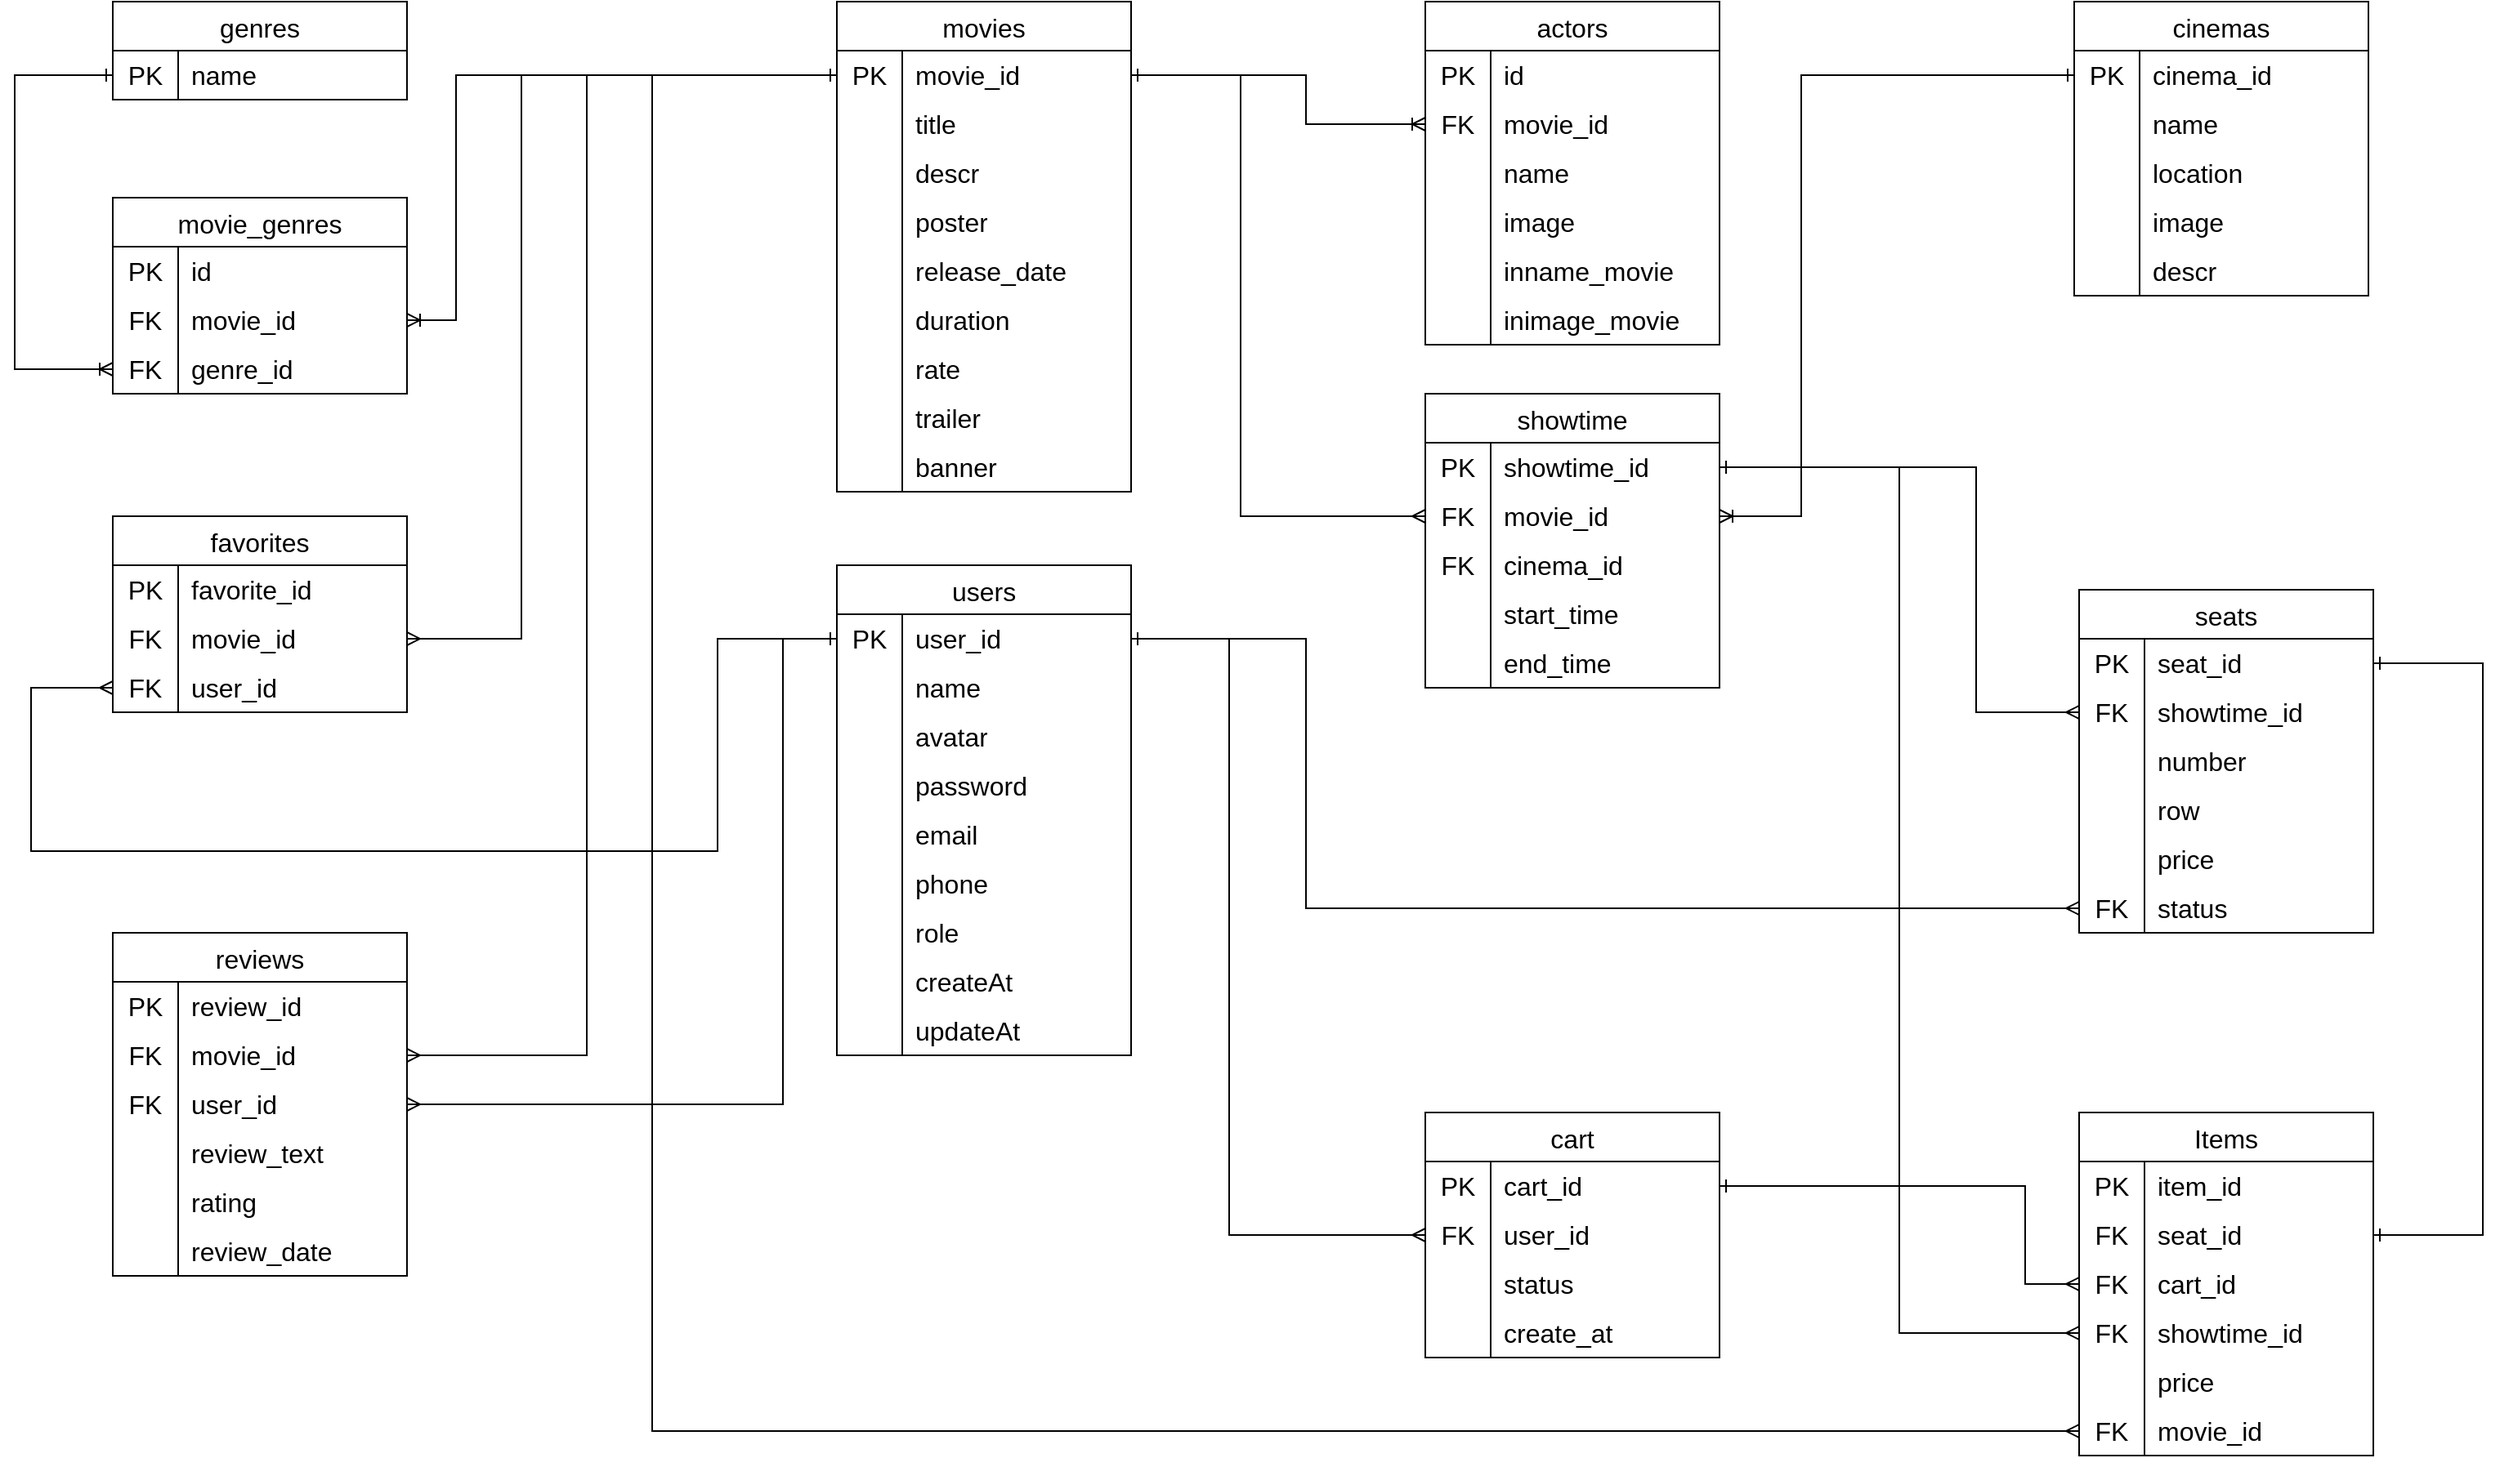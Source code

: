 <mxfile version="24.6.4" type="device">
  <diagram name="Trang-1" id="yi49beT3meHu_ECaxI_W">
    <mxGraphModel dx="1743" dy="739" grid="1" gridSize="10" guides="1" tooltips="1" connect="1" arrows="1" fold="1" page="1" pageScale="1" pageWidth="827" pageHeight="1169" math="0" shadow="0">
      <root>
        <mxCell id="0" />
        <mxCell id="1" parent="0" />
        <mxCell id="YRiT38Lcx4N0rGLCktRG-14" value="movies" style="shape=table;startSize=30;container=1;collapsible=0;childLayout=tableLayout;fixedRows=1;rowLines=0;fontStyle=0;strokeColor=default;fontSize=16;" parent="1" vertex="1">
          <mxGeometry x="113" y="185" width="180" height="300" as="geometry" />
        </mxCell>
        <mxCell id="YRiT38Lcx4N0rGLCktRG-15" value="" style="shape=tableRow;horizontal=0;startSize=0;swimlaneHead=0;swimlaneBody=0;top=0;left=0;bottom=0;right=0;collapsible=0;dropTarget=0;fillColor=none;points=[[0,0.5],[1,0.5]];portConstraint=eastwest;strokeColor=inherit;fontSize=16;" parent="YRiT38Lcx4N0rGLCktRG-14" vertex="1">
          <mxGeometry y="30" width="180" height="30" as="geometry" />
        </mxCell>
        <mxCell id="YRiT38Lcx4N0rGLCktRG-16" value="PK" style="shape=partialRectangle;html=1;whiteSpace=wrap;connectable=0;fillColor=none;top=0;left=0;bottom=0;right=0;overflow=hidden;pointerEvents=1;strokeColor=inherit;fontSize=16;" parent="YRiT38Lcx4N0rGLCktRG-15" vertex="1">
          <mxGeometry width="40" height="30" as="geometry">
            <mxRectangle width="40" height="30" as="alternateBounds" />
          </mxGeometry>
        </mxCell>
        <mxCell id="YRiT38Lcx4N0rGLCktRG-17" value="movie_id" style="shape=partialRectangle;html=1;whiteSpace=wrap;connectable=0;fillColor=none;top=0;left=0;bottom=0;right=0;align=left;spacingLeft=6;overflow=hidden;strokeColor=inherit;fontSize=16;" parent="YRiT38Lcx4N0rGLCktRG-15" vertex="1">
          <mxGeometry x="40" width="140" height="30" as="geometry">
            <mxRectangle width="140" height="30" as="alternateBounds" />
          </mxGeometry>
        </mxCell>
        <mxCell id="YRiT38Lcx4N0rGLCktRG-18" value="" style="shape=tableRow;horizontal=0;startSize=0;swimlaneHead=0;swimlaneBody=0;top=0;left=0;bottom=0;right=0;collapsible=0;dropTarget=0;fillColor=none;points=[[0,0.5],[1,0.5]];portConstraint=eastwest;strokeColor=inherit;fontSize=16;" parent="YRiT38Lcx4N0rGLCktRG-14" vertex="1">
          <mxGeometry y="60" width="180" height="30" as="geometry" />
        </mxCell>
        <mxCell id="YRiT38Lcx4N0rGLCktRG-19" value="" style="shape=partialRectangle;html=1;whiteSpace=wrap;connectable=0;fillColor=none;top=0;left=0;bottom=0;right=0;overflow=hidden;strokeColor=inherit;fontSize=16;" parent="YRiT38Lcx4N0rGLCktRG-18" vertex="1">
          <mxGeometry width="40" height="30" as="geometry">
            <mxRectangle width="40" height="30" as="alternateBounds" />
          </mxGeometry>
        </mxCell>
        <mxCell id="YRiT38Lcx4N0rGLCktRG-20" value="title" style="shape=partialRectangle;html=1;whiteSpace=wrap;connectable=0;fillColor=none;top=0;left=0;bottom=0;right=0;align=left;spacingLeft=6;overflow=hidden;strokeColor=inherit;fontSize=16;" parent="YRiT38Lcx4N0rGLCktRG-18" vertex="1">
          <mxGeometry x="40" width="140" height="30" as="geometry">
            <mxRectangle width="140" height="30" as="alternateBounds" />
          </mxGeometry>
        </mxCell>
        <mxCell id="YRiT38Lcx4N0rGLCktRG-21" value="" style="shape=tableRow;horizontal=0;startSize=0;swimlaneHead=0;swimlaneBody=0;top=0;left=0;bottom=0;right=0;collapsible=0;dropTarget=0;fillColor=none;points=[[0,0.5],[1,0.5]];portConstraint=eastwest;strokeColor=inherit;fontSize=16;" parent="YRiT38Lcx4N0rGLCktRG-14" vertex="1">
          <mxGeometry y="90" width="180" height="30" as="geometry" />
        </mxCell>
        <mxCell id="YRiT38Lcx4N0rGLCktRG-22" value="" style="shape=partialRectangle;html=1;whiteSpace=wrap;connectable=0;fillColor=none;top=0;left=0;bottom=0;right=0;overflow=hidden;strokeColor=inherit;fontSize=16;" parent="YRiT38Lcx4N0rGLCktRG-21" vertex="1">
          <mxGeometry width="40" height="30" as="geometry">
            <mxRectangle width="40" height="30" as="alternateBounds" />
          </mxGeometry>
        </mxCell>
        <mxCell id="YRiT38Lcx4N0rGLCktRG-23" value="descr" style="shape=partialRectangle;html=1;whiteSpace=wrap;connectable=0;fillColor=none;top=0;left=0;bottom=0;right=0;align=left;spacingLeft=6;overflow=hidden;strokeColor=inherit;fontSize=16;" parent="YRiT38Lcx4N0rGLCktRG-21" vertex="1">
          <mxGeometry x="40" width="140" height="30" as="geometry">
            <mxRectangle width="140" height="30" as="alternateBounds" />
          </mxGeometry>
        </mxCell>
        <mxCell id="YRiT38Lcx4N0rGLCktRG-24" style="shape=tableRow;horizontal=0;startSize=0;swimlaneHead=0;swimlaneBody=0;top=0;left=0;bottom=0;right=0;collapsible=0;dropTarget=0;fillColor=none;points=[[0,0.5],[1,0.5]];portConstraint=eastwest;strokeColor=inherit;fontSize=16;" parent="YRiT38Lcx4N0rGLCktRG-14" vertex="1">
          <mxGeometry y="120" width="180" height="30" as="geometry" />
        </mxCell>
        <mxCell id="YRiT38Lcx4N0rGLCktRG-25" style="shape=partialRectangle;html=1;whiteSpace=wrap;connectable=0;fillColor=none;top=0;left=0;bottom=0;right=0;overflow=hidden;strokeColor=inherit;fontSize=16;" parent="YRiT38Lcx4N0rGLCktRG-24" vertex="1">
          <mxGeometry width="40" height="30" as="geometry">
            <mxRectangle width="40" height="30" as="alternateBounds" />
          </mxGeometry>
        </mxCell>
        <mxCell id="YRiT38Lcx4N0rGLCktRG-26" value="poster" style="shape=partialRectangle;html=1;whiteSpace=wrap;connectable=0;fillColor=none;top=0;left=0;bottom=0;right=0;align=left;spacingLeft=6;overflow=hidden;strokeColor=inherit;fontSize=16;" parent="YRiT38Lcx4N0rGLCktRG-24" vertex="1">
          <mxGeometry x="40" width="140" height="30" as="geometry">
            <mxRectangle width="140" height="30" as="alternateBounds" />
          </mxGeometry>
        </mxCell>
        <mxCell id="YRiT38Lcx4N0rGLCktRG-27" style="shape=tableRow;horizontal=0;startSize=0;swimlaneHead=0;swimlaneBody=0;top=0;left=0;bottom=0;right=0;collapsible=0;dropTarget=0;fillColor=none;points=[[0,0.5],[1,0.5]];portConstraint=eastwest;strokeColor=inherit;fontSize=16;" parent="YRiT38Lcx4N0rGLCktRG-14" vertex="1">
          <mxGeometry y="150" width="180" height="30" as="geometry" />
        </mxCell>
        <mxCell id="YRiT38Lcx4N0rGLCktRG-28" style="shape=partialRectangle;html=1;whiteSpace=wrap;connectable=0;fillColor=none;top=0;left=0;bottom=0;right=0;overflow=hidden;strokeColor=inherit;fontSize=16;" parent="YRiT38Lcx4N0rGLCktRG-27" vertex="1">
          <mxGeometry width="40" height="30" as="geometry">
            <mxRectangle width="40" height="30" as="alternateBounds" />
          </mxGeometry>
        </mxCell>
        <mxCell id="YRiT38Lcx4N0rGLCktRG-29" value="release_date" style="shape=partialRectangle;html=1;whiteSpace=wrap;connectable=0;fillColor=none;top=0;left=0;bottom=0;right=0;align=left;spacingLeft=6;overflow=hidden;strokeColor=inherit;fontSize=16;" parent="YRiT38Lcx4N0rGLCktRG-27" vertex="1">
          <mxGeometry x="40" width="140" height="30" as="geometry">
            <mxRectangle width="140" height="30" as="alternateBounds" />
          </mxGeometry>
        </mxCell>
        <mxCell id="YRiT38Lcx4N0rGLCktRG-30" style="shape=tableRow;horizontal=0;startSize=0;swimlaneHead=0;swimlaneBody=0;top=0;left=0;bottom=0;right=0;collapsible=0;dropTarget=0;fillColor=none;points=[[0,0.5],[1,0.5]];portConstraint=eastwest;strokeColor=inherit;fontSize=16;" parent="YRiT38Lcx4N0rGLCktRG-14" vertex="1">
          <mxGeometry y="180" width="180" height="30" as="geometry" />
        </mxCell>
        <mxCell id="YRiT38Lcx4N0rGLCktRG-31" style="shape=partialRectangle;html=1;whiteSpace=wrap;connectable=0;fillColor=none;top=0;left=0;bottom=0;right=0;overflow=hidden;strokeColor=inherit;fontSize=16;" parent="YRiT38Lcx4N0rGLCktRG-30" vertex="1">
          <mxGeometry width="40" height="30" as="geometry">
            <mxRectangle width="40" height="30" as="alternateBounds" />
          </mxGeometry>
        </mxCell>
        <mxCell id="YRiT38Lcx4N0rGLCktRG-32" value="duration" style="shape=partialRectangle;html=1;whiteSpace=wrap;connectable=0;fillColor=none;top=0;left=0;bottom=0;right=0;align=left;spacingLeft=6;overflow=hidden;strokeColor=inherit;fontSize=16;" parent="YRiT38Lcx4N0rGLCktRG-30" vertex="1">
          <mxGeometry x="40" width="140" height="30" as="geometry">
            <mxRectangle width="140" height="30" as="alternateBounds" />
          </mxGeometry>
        </mxCell>
        <mxCell id="YRiT38Lcx4N0rGLCktRG-33" style="shape=tableRow;horizontal=0;startSize=0;swimlaneHead=0;swimlaneBody=0;top=0;left=0;bottom=0;right=0;collapsible=0;dropTarget=0;fillColor=none;points=[[0,0.5],[1,0.5]];portConstraint=eastwest;strokeColor=inherit;fontSize=16;" parent="YRiT38Lcx4N0rGLCktRG-14" vertex="1">
          <mxGeometry y="210" width="180" height="30" as="geometry" />
        </mxCell>
        <mxCell id="YRiT38Lcx4N0rGLCktRG-34" style="shape=partialRectangle;html=1;whiteSpace=wrap;connectable=0;fillColor=none;top=0;left=0;bottom=0;right=0;overflow=hidden;strokeColor=inherit;fontSize=16;" parent="YRiT38Lcx4N0rGLCktRG-33" vertex="1">
          <mxGeometry width="40" height="30" as="geometry">
            <mxRectangle width="40" height="30" as="alternateBounds" />
          </mxGeometry>
        </mxCell>
        <mxCell id="YRiT38Lcx4N0rGLCktRG-35" value="rate" style="shape=partialRectangle;html=1;whiteSpace=wrap;connectable=0;fillColor=none;top=0;left=0;bottom=0;right=0;align=left;spacingLeft=6;overflow=hidden;strokeColor=inherit;fontSize=16;" parent="YRiT38Lcx4N0rGLCktRG-33" vertex="1">
          <mxGeometry x="40" width="140" height="30" as="geometry">
            <mxRectangle width="140" height="30" as="alternateBounds" />
          </mxGeometry>
        </mxCell>
        <mxCell id="ThZkryZt_2An9aiPtGnx-1" style="shape=tableRow;horizontal=0;startSize=0;swimlaneHead=0;swimlaneBody=0;top=0;left=0;bottom=0;right=0;collapsible=0;dropTarget=0;fillColor=none;points=[[0,0.5],[1,0.5]];portConstraint=eastwest;strokeColor=inherit;fontSize=16;" parent="YRiT38Lcx4N0rGLCktRG-14" vertex="1">
          <mxGeometry y="240" width="180" height="30" as="geometry" />
        </mxCell>
        <mxCell id="ThZkryZt_2An9aiPtGnx-2" style="shape=partialRectangle;html=1;whiteSpace=wrap;connectable=0;fillColor=none;top=0;left=0;bottom=0;right=0;overflow=hidden;strokeColor=inherit;fontSize=16;" parent="ThZkryZt_2An9aiPtGnx-1" vertex="1">
          <mxGeometry width="40" height="30" as="geometry">
            <mxRectangle width="40" height="30" as="alternateBounds" />
          </mxGeometry>
        </mxCell>
        <mxCell id="ThZkryZt_2An9aiPtGnx-3" value="trailer" style="shape=partialRectangle;html=1;whiteSpace=wrap;connectable=0;fillColor=none;top=0;left=0;bottom=0;right=0;align=left;spacingLeft=6;overflow=hidden;strokeColor=inherit;fontSize=16;" parent="ThZkryZt_2An9aiPtGnx-1" vertex="1">
          <mxGeometry x="40" width="140" height="30" as="geometry">
            <mxRectangle width="140" height="30" as="alternateBounds" />
          </mxGeometry>
        </mxCell>
        <mxCell id="Dt6P8xzYAp6ExHxVJrZ_-1" style="shape=tableRow;horizontal=0;startSize=0;swimlaneHead=0;swimlaneBody=0;top=0;left=0;bottom=0;right=0;collapsible=0;dropTarget=0;fillColor=none;points=[[0,0.5],[1,0.5]];portConstraint=eastwest;strokeColor=inherit;fontSize=16;" parent="YRiT38Lcx4N0rGLCktRG-14" vertex="1">
          <mxGeometry y="270" width="180" height="30" as="geometry" />
        </mxCell>
        <mxCell id="Dt6P8xzYAp6ExHxVJrZ_-2" style="shape=partialRectangle;html=1;whiteSpace=wrap;connectable=0;fillColor=none;top=0;left=0;bottom=0;right=0;overflow=hidden;strokeColor=inherit;fontSize=16;" parent="Dt6P8xzYAp6ExHxVJrZ_-1" vertex="1">
          <mxGeometry width="40" height="30" as="geometry">
            <mxRectangle width="40" height="30" as="alternateBounds" />
          </mxGeometry>
        </mxCell>
        <mxCell id="Dt6P8xzYAp6ExHxVJrZ_-3" value="banner" style="shape=partialRectangle;html=1;whiteSpace=wrap;connectable=0;fillColor=none;top=0;left=0;bottom=0;right=0;align=left;spacingLeft=6;overflow=hidden;strokeColor=inherit;fontSize=16;" parent="Dt6P8xzYAp6ExHxVJrZ_-1" vertex="1">
          <mxGeometry x="40" width="140" height="30" as="geometry">
            <mxRectangle width="140" height="30" as="alternateBounds" />
          </mxGeometry>
        </mxCell>
        <mxCell id="YRiT38Lcx4N0rGLCktRG-36" value="cinemas" style="shape=table;startSize=30;container=1;collapsible=0;childLayout=tableLayout;fixedRows=1;rowLines=0;fontStyle=0;strokeColor=default;fontSize=16;" parent="1" vertex="1">
          <mxGeometry x="870" y="185" width="180" height="180" as="geometry" />
        </mxCell>
        <mxCell id="YRiT38Lcx4N0rGLCktRG-37" value="" style="shape=tableRow;horizontal=0;startSize=0;swimlaneHead=0;swimlaneBody=0;top=0;left=0;bottom=0;right=0;collapsible=0;dropTarget=0;fillColor=none;points=[[0,0.5],[1,0.5]];portConstraint=eastwest;strokeColor=inherit;fontSize=16;" parent="YRiT38Lcx4N0rGLCktRG-36" vertex="1">
          <mxGeometry y="30" width="180" height="30" as="geometry" />
        </mxCell>
        <mxCell id="YRiT38Lcx4N0rGLCktRG-38" value="PK" style="shape=partialRectangle;html=1;whiteSpace=wrap;connectable=0;fillColor=none;top=0;left=0;bottom=0;right=0;overflow=hidden;pointerEvents=1;strokeColor=inherit;fontSize=16;" parent="YRiT38Lcx4N0rGLCktRG-37" vertex="1">
          <mxGeometry width="40" height="30" as="geometry">
            <mxRectangle width="40" height="30" as="alternateBounds" />
          </mxGeometry>
        </mxCell>
        <mxCell id="YRiT38Lcx4N0rGLCktRG-39" value="cinema_id" style="shape=partialRectangle;html=1;whiteSpace=wrap;connectable=0;fillColor=none;top=0;left=0;bottom=0;right=0;align=left;spacingLeft=6;overflow=hidden;strokeColor=inherit;fontSize=16;" parent="YRiT38Lcx4N0rGLCktRG-37" vertex="1">
          <mxGeometry x="40" width="140" height="30" as="geometry">
            <mxRectangle width="140" height="30" as="alternateBounds" />
          </mxGeometry>
        </mxCell>
        <mxCell id="YRiT38Lcx4N0rGLCktRG-40" value="" style="shape=tableRow;horizontal=0;startSize=0;swimlaneHead=0;swimlaneBody=0;top=0;left=0;bottom=0;right=0;collapsible=0;dropTarget=0;fillColor=none;points=[[0,0.5],[1,0.5]];portConstraint=eastwest;strokeColor=inherit;fontSize=16;" parent="YRiT38Lcx4N0rGLCktRG-36" vertex="1">
          <mxGeometry y="60" width="180" height="30" as="geometry" />
        </mxCell>
        <mxCell id="YRiT38Lcx4N0rGLCktRG-41" value="" style="shape=partialRectangle;html=1;whiteSpace=wrap;connectable=0;fillColor=none;top=0;left=0;bottom=0;right=0;overflow=hidden;strokeColor=inherit;fontSize=16;" parent="YRiT38Lcx4N0rGLCktRG-40" vertex="1">
          <mxGeometry width="40" height="30" as="geometry">
            <mxRectangle width="40" height="30" as="alternateBounds" />
          </mxGeometry>
        </mxCell>
        <mxCell id="YRiT38Lcx4N0rGLCktRG-42" value="name" style="shape=partialRectangle;html=1;whiteSpace=wrap;connectable=0;fillColor=none;top=0;left=0;bottom=0;right=0;align=left;spacingLeft=6;overflow=hidden;strokeColor=inherit;fontSize=16;" parent="YRiT38Lcx4N0rGLCktRG-40" vertex="1">
          <mxGeometry x="40" width="140" height="30" as="geometry">
            <mxRectangle width="140" height="30" as="alternateBounds" />
          </mxGeometry>
        </mxCell>
        <mxCell id="YRiT38Lcx4N0rGLCktRG-43" value="" style="shape=tableRow;horizontal=0;startSize=0;swimlaneHead=0;swimlaneBody=0;top=0;left=0;bottom=0;right=0;collapsible=0;dropTarget=0;fillColor=none;points=[[0,0.5],[1,0.5]];portConstraint=eastwest;strokeColor=inherit;fontSize=16;" parent="YRiT38Lcx4N0rGLCktRG-36" vertex="1">
          <mxGeometry y="90" width="180" height="30" as="geometry" />
        </mxCell>
        <mxCell id="YRiT38Lcx4N0rGLCktRG-44" value="" style="shape=partialRectangle;html=1;whiteSpace=wrap;connectable=0;fillColor=none;top=0;left=0;bottom=0;right=0;overflow=hidden;strokeColor=inherit;fontSize=16;" parent="YRiT38Lcx4N0rGLCktRG-43" vertex="1">
          <mxGeometry width="40" height="30" as="geometry">
            <mxRectangle width="40" height="30" as="alternateBounds" />
          </mxGeometry>
        </mxCell>
        <mxCell id="YRiT38Lcx4N0rGLCktRG-45" value="location" style="shape=partialRectangle;html=1;whiteSpace=wrap;connectable=0;fillColor=none;top=0;left=0;bottom=0;right=0;align=left;spacingLeft=6;overflow=hidden;strokeColor=inherit;fontSize=16;" parent="YRiT38Lcx4N0rGLCktRG-43" vertex="1">
          <mxGeometry x="40" width="140" height="30" as="geometry">
            <mxRectangle width="140" height="30" as="alternateBounds" />
          </mxGeometry>
        </mxCell>
        <mxCell id="YRiT38Lcx4N0rGLCktRG-74" style="shape=tableRow;horizontal=0;startSize=0;swimlaneHead=0;swimlaneBody=0;top=0;left=0;bottom=0;right=0;collapsible=0;dropTarget=0;fillColor=none;points=[[0,0.5],[1,0.5]];portConstraint=eastwest;strokeColor=inherit;fontSize=16;" parent="YRiT38Lcx4N0rGLCktRG-36" vertex="1">
          <mxGeometry y="120" width="180" height="30" as="geometry" />
        </mxCell>
        <mxCell id="YRiT38Lcx4N0rGLCktRG-75" style="shape=partialRectangle;html=1;whiteSpace=wrap;connectable=0;fillColor=none;top=0;left=0;bottom=0;right=0;overflow=hidden;strokeColor=inherit;fontSize=16;" parent="YRiT38Lcx4N0rGLCktRG-74" vertex="1">
          <mxGeometry width="40" height="30" as="geometry">
            <mxRectangle width="40" height="30" as="alternateBounds" />
          </mxGeometry>
        </mxCell>
        <mxCell id="YRiT38Lcx4N0rGLCktRG-76" value="image" style="shape=partialRectangle;html=1;whiteSpace=wrap;connectable=0;fillColor=none;top=0;left=0;bottom=0;right=0;align=left;spacingLeft=6;overflow=hidden;strokeColor=inherit;fontSize=16;" parent="YRiT38Lcx4N0rGLCktRG-74" vertex="1">
          <mxGeometry x="40" width="140" height="30" as="geometry">
            <mxRectangle width="140" height="30" as="alternateBounds" />
          </mxGeometry>
        </mxCell>
        <mxCell id="YRiT38Lcx4N0rGLCktRG-77" style="shape=tableRow;horizontal=0;startSize=0;swimlaneHead=0;swimlaneBody=0;top=0;left=0;bottom=0;right=0;collapsible=0;dropTarget=0;fillColor=none;points=[[0,0.5],[1,0.5]];portConstraint=eastwest;strokeColor=inherit;fontSize=16;" parent="YRiT38Lcx4N0rGLCktRG-36" vertex="1">
          <mxGeometry y="150" width="180" height="30" as="geometry" />
        </mxCell>
        <mxCell id="YRiT38Lcx4N0rGLCktRG-78" style="shape=partialRectangle;html=1;whiteSpace=wrap;connectable=0;fillColor=none;top=0;left=0;bottom=0;right=0;overflow=hidden;strokeColor=inherit;fontSize=16;" parent="YRiT38Lcx4N0rGLCktRG-77" vertex="1">
          <mxGeometry width="40" height="30" as="geometry">
            <mxRectangle width="40" height="30" as="alternateBounds" />
          </mxGeometry>
        </mxCell>
        <mxCell id="YRiT38Lcx4N0rGLCktRG-79" value="descr" style="shape=partialRectangle;html=1;whiteSpace=wrap;connectable=0;fillColor=none;top=0;left=0;bottom=0;right=0;align=left;spacingLeft=6;overflow=hidden;strokeColor=inherit;fontSize=16;" parent="YRiT38Lcx4N0rGLCktRG-77" vertex="1">
          <mxGeometry x="40" width="140" height="30" as="geometry">
            <mxRectangle width="140" height="30" as="alternateBounds" />
          </mxGeometry>
        </mxCell>
        <mxCell id="YRiT38Lcx4N0rGLCktRG-61" value="showtime" style="shape=table;startSize=30;container=1;collapsible=0;childLayout=tableLayout;fixedRows=1;rowLines=0;fontStyle=0;strokeColor=default;fontSize=16;" parent="1" vertex="1">
          <mxGeometry x="473" y="425" width="180" height="180" as="geometry" />
        </mxCell>
        <mxCell id="YRiT38Lcx4N0rGLCktRG-62" value="" style="shape=tableRow;horizontal=0;startSize=0;swimlaneHead=0;swimlaneBody=0;top=0;left=0;bottom=0;right=0;collapsible=0;dropTarget=0;fillColor=none;points=[[0,0.5],[1,0.5]];portConstraint=eastwest;strokeColor=inherit;fontSize=16;" parent="YRiT38Lcx4N0rGLCktRG-61" vertex="1">
          <mxGeometry y="30" width="180" height="30" as="geometry" />
        </mxCell>
        <mxCell id="YRiT38Lcx4N0rGLCktRG-63" value="PK" style="shape=partialRectangle;html=1;whiteSpace=wrap;connectable=0;fillColor=none;top=0;left=0;bottom=0;right=0;overflow=hidden;pointerEvents=1;strokeColor=inherit;fontSize=16;" parent="YRiT38Lcx4N0rGLCktRG-62" vertex="1">
          <mxGeometry width="40" height="30" as="geometry">
            <mxRectangle width="40" height="30" as="alternateBounds" />
          </mxGeometry>
        </mxCell>
        <mxCell id="YRiT38Lcx4N0rGLCktRG-64" value="showtime_id" style="shape=partialRectangle;html=1;whiteSpace=wrap;connectable=0;fillColor=none;top=0;left=0;bottom=0;right=0;align=left;spacingLeft=6;overflow=hidden;strokeColor=inherit;fontSize=16;" parent="YRiT38Lcx4N0rGLCktRG-62" vertex="1">
          <mxGeometry x="40" width="140" height="30" as="geometry">
            <mxRectangle width="140" height="30" as="alternateBounds" />
          </mxGeometry>
        </mxCell>
        <mxCell id="YRiT38Lcx4N0rGLCktRG-65" value="" style="shape=tableRow;horizontal=0;startSize=0;swimlaneHead=0;swimlaneBody=0;top=0;left=0;bottom=0;right=0;collapsible=0;dropTarget=0;fillColor=none;points=[[0,0.5],[1,0.5]];portConstraint=eastwest;strokeColor=inherit;fontSize=16;" parent="YRiT38Lcx4N0rGLCktRG-61" vertex="1">
          <mxGeometry y="60" width="180" height="30" as="geometry" />
        </mxCell>
        <mxCell id="YRiT38Lcx4N0rGLCktRG-66" value="FK" style="shape=partialRectangle;html=1;whiteSpace=wrap;connectable=0;fillColor=none;top=0;left=0;bottom=0;right=0;overflow=hidden;strokeColor=inherit;fontSize=16;" parent="YRiT38Lcx4N0rGLCktRG-65" vertex="1">
          <mxGeometry width="40" height="30" as="geometry">
            <mxRectangle width="40" height="30" as="alternateBounds" />
          </mxGeometry>
        </mxCell>
        <mxCell id="YRiT38Lcx4N0rGLCktRG-67" value="movie_id" style="shape=partialRectangle;html=1;whiteSpace=wrap;connectable=0;fillColor=none;top=0;left=0;bottom=0;right=0;align=left;spacingLeft=6;overflow=hidden;strokeColor=inherit;fontSize=16;" parent="YRiT38Lcx4N0rGLCktRG-65" vertex="1">
          <mxGeometry x="40" width="140" height="30" as="geometry">
            <mxRectangle width="140" height="30" as="alternateBounds" />
          </mxGeometry>
        </mxCell>
        <mxCell id="YRiT38Lcx4N0rGLCktRG-80" style="shape=tableRow;horizontal=0;startSize=0;swimlaneHead=0;swimlaneBody=0;top=0;left=0;bottom=0;right=0;collapsible=0;dropTarget=0;fillColor=none;points=[[0,0.5],[1,0.5]];portConstraint=eastwest;strokeColor=inherit;fontSize=16;" parent="YRiT38Lcx4N0rGLCktRG-61" vertex="1">
          <mxGeometry y="90" width="180" height="30" as="geometry" />
        </mxCell>
        <mxCell id="YRiT38Lcx4N0rGLCktRG-81" value="FK" style="shape=partialRectangle;html=1;whiteSpace=wrap;connectable=0;fillColor=none;top=0;left=0;bottom=0;right=0;overflow=hidden;strokeColor=inherit;fontSize=16;" parent="YRiT38Lcx4N0rGLCktRG-80" vertex="1">
          <mxGeometry width="40" height="30" as="geometry">
            <mxRectangle width="40" height="30" as="alternateBounds" />
          </mxGeometry>
        </mxCell>
        <mxCell id="YRiT38Lcx4N0rGLCktRG-82" value="cinema_id" style="shape=partialRectangle;html=1;whiteSpace=wrap;connectable=0;fillColor=none;top=0;left=0;bottom=0;right=0;align=left;spacingLeft=6;overflow=hidden;strokeColor=inherit;fontSize=16;" parent="YRiT38Lcx4N0rGLCktRG-80" vertex="1">
          <mxGeometry x="40" width="140" height="30" as="geometry">
            <mxRectangle width="140" height="30" as="alternateBounds" />
          </mxGeometry>
        </mxCell>
        <mxCell id="YRiT38Lcx4N0rGLCktRG-68" value="" style="shape=tableRow;horizontal=0;startSize=0;swimlaneHead=0;swimlaneBody=0;top=0;left=0;bottom=0;right=0;collapsible=0;dropTarget=0;fillColor=none;points=[[0,0.5],[1,0.5]];portConstraint=eastwest;strokeColor=inherit;fontSize=16;" parent="YRiT38Lcx4N0rGLCktRG-61" vertex="1">
          <mxGeometry y="120" width="180" height="30" as="geometry" />
        </mxCell>
        <mxCell id="YRiT38Lcx4N0rGLCktRG-69" value="" style="shape=partialRectangle;html=1;whiteSpace=wrap;connectable=0;fillColor=none;top=0;left=0;bottom=0;right=0;overflow=hidden;strokeColor=inherit;fontSize=16;" parent="YRiT38Lcx4N0rGLCktRG-68" vertex="1">
          <mxGeometry width="40" height="30" as="geometry">
            <mxRectangle width="40" height="30" as="alternateBounds" />
          </mxGeometry>
        </mxCell>
        <mxCell id="YRiT38Lcx4N0rGLCktRG-70" value="start_time" style="shape=partialRectangle;html=1;whiteSpace=wrap;connectable=0;fillColor=none;top=0;left=0;bottom=0;right=0;align=left;spacingLeft=6;overflow=hidden;strokeColor=inherit;fontSize=16;" parent="YRiT38Lcx4N0rGLCktRG-68" vertex="1">
          <mxGeometry x="40" width="140" height="30" as="geometry">
            <mxRectangle width="140" height="30" as="alternateBounds" />
          </mxGeometry>
        </mxCell>
        <mxCell id="YRiT38Lcx4N0rGLCktRG-71" style="shape=tableRow;horizontal=0;startSize=0;swimlaneHead=0;swimlaneBody=0;top=0;left=0;bottom=0;right=0;collapsible=0;dropTarget=0;fillColor=none;points=[[0,0.5],[1,0.5]];portConstraint=eastwest;strokeColor=inherit;fontSize=16;" parent="YRiT38Lcx4N0rGLCktRG-61" vertex="1">
          <mxGeometry y="150" width="180" height="30" as="geometry" />
        </mxCell>
        <mxCell id="YRiT38Lcx4N0rGLCktRG-72" style="shape=partialRectangle;html=1;whiteSpace=wrap;connectable=0;fillColor=none;top=0;left=0;bottom=0;right=0;overflow=hidden;strokeColor=inherit;fontSize=16;" parent="YRiT38Lcx4N0rGLCktRG-71" vertex="1">
          <mxGeometry width="40" height="30" as="geometry">
            <mxRectangle width="40" height="30" as="alternateBounds" />
          </mxGeometry>
        </mxCell>
        <mxCell id="YRiT38Lcx4N0rGLCktRG-73" value="end_time" style="shape=partialRectangle;html=1;whiteSpace=wrap;connectable=0;fillColor=none;top=0;left=0;bottom=0;right=0;align=left;spacingLeft=6;overflow=hidden;strokeColor=inherit;fontSize=16;" parent="YRiT38Lcx4N0rGLCktRG-71" vertex="1">
          <mxGeometry x="40" width="140" height="30" as="geometry">
            <mxRectangle width="140" height="30" as="alternateBounds" />
          </mxGeometry>
        </mxCell>
        <mxCell id="YRiT38Lcx4N0rGLCktRG-99" value="users" style="shape=table;startSize=30;container=1;collapsible=0;childLayout=tableLayout;fixedRows=1;rowLines=0;fontStyle=0;strokeColor=default;fontSize=16;" parent="1" vertex="1">
          <mxGeometry x="113" y="530" width="180" height="300" as="geometry" />
        </mxCell>
        <mxCell id="YRiT38Lcx4N0rGLCktRG-100" value="" style="shape=tableRow;horizontal=0;startSize=0;swimlaneHead=0;swimlaneBody=0;top=0;left=0;bottom=0;right=0;collapsible=0;dropTarget=0;fillColor=none;points=[[0,0.5],[1,0.5]];portConstraint=eastwest;strokeColor=inherit;fontSize=16;" parent="YRiT38Lcx4N0rGLCktRG-99" vertex="1">
          <mxGeometry y="30" width="180" height="30" as="geometry" />
        </mxCell>
        <mxCell id="YRiT38Lcx4N0rGLCktRG-101" value="PK" style="shape=partialRectangle;html=1;whiteSpace=wrap;connectable=0;fillColor=none;top=0;left=0;bottom=0;right=0;overflow=hidden;pointerEvents=1;strokeColor=inherit;fontSize=16;" parent="YRiT38Lcx4N0rGLCktRG-100" vertex="1">
          <mxGeometry width="40" height="30" as="geometry">
            <mxRectangle width="40" height="30" as="alternateBounds" />
          </mxGeometry>
        </mxCell>
        <mxCell id="YRiT38Lcx4N0rGLCktRG-102" value="user_id" style="shape=partialRectangle;html=1;whiteSpace=wrap;connectable=0;fillColor=none;top=0;left=0;bottom=0;right=0;align=left;spacingLeft=6;overflow=hidden;strokeColor=inherit;fontSize=16;" parent="YRiT38Lcx4N0rGLCktRG-100" vertex="1">
          <mxGeometry x="40" width="140" height="30" as="geometry">
            <mxRectangle width="140" height="30" as="alternateBounds" />
          </mxGeometry>
        </mxCell>
        <mxCell id="YRiT38Lcx4N0rGLCktRG-103" value="" style="shape=tableRow;horizontal=0;startSize=0;swimlaneHead=0;swimlaneBody=0;top=0;left=0;bottom=0;right=0;collapsible=0;dropTarget=0;fillColor=none;points=[[0,0.5],[1,0.5]];portConstraint=eastwest;strokeColor=inherit;fontSize=16;" parent="YRiT38Lcx4N0rGLCktRG-99" vertex="1">
          <mxGeometry y="60" width="180" height="30" as="geometry" />
        </mxCell>
        <mxCell id="YRiT38Lcx4N0rGLCktRG-104" value="" style="shape=partialRectangle;html=1;whiteSpace=wrap;connectable=0;fillColor=none;top=0;left=0;bottom=0;right=0;overflow=hidden;strokeColor=inherit;fontSize=16;" parent="YRiT38Lcx4N0rGLCktRG-103" vertex="1">
          <mxGeometry width="40" height="30" as="geometry">
            <mxRectangle width="40" height="30" as="alternateBounds" />
          </mxGeometry>
        </mxCell>
        <mxCell id="YRiT38Lcx4N0rGLCktRG-105" value="name" style="shape=partialRectangle;html=1;whiteSpace=wrap;connectable=0;fillColor=none;top=0;left=0;bottom=0;right=0;align=left;spacingLeft=6;overflow=hidden;strokeColor=inherit;fontSize=16;" parent="YRiT38Lcx4N0rGLCktRG-103" vertex="1">
          <mxGeometry x="40" width="140" height="30" as="geometry">
            <mxRectangle width="140" height="30" as="alternateBounds" />
          </mxGeometry>
        </mxCell>
        <mxCell id="YRiT38Lcx4N0rGLCktRG-106" value="" style="shape=tableRow;horizontal=0;startSize=0;swimlaneHead=0;swimlaneBody=0;top=0;left=0;bottom=0;right=0;collapsible=0;dropTarget=0;fillColor=none;points=[[0,0.5],[1,0.5]];portConstraint=eastwest;strokeColor=inherit;fontSize=16;" parent="YRiT38Lcx4N0rGLCktRG-99" vertex="1">
          <mxGeometry y="90" width="180" height="30" as="geometry" />
        </mxCell>
        <mxCell id="YRiT38Lcx4N0rGLCktRG-107" value="" style="shape=partialRectangle;html=1;whiteSpace=wrap;connectable=0;fillColor=none;top=0;left=0;bottom=0;right=0;overflow=hidden;strokeColor=inherit;fontSize=16;" parent="YRiT38Lcx4N0rGLCktRG-106" vertex="1">
          <mxGeometry width="40" height="30" as="geometry">
            <mxRectangle width="40" height="30" as="alternateBounds" />
          </mxGeometry>
        </mxCell>
        <mxCell id="YRiT38Lcx4N0rGLCktRG-108" value="avatar" style="shape=partialRectangle;html=1;whiteSpace=wrap;connectable=0;fillColor=none;top=0;left=0;bottom=0;right=0;align=left;spacingLeft=6;overflow=hidden;strokeColor=inherit;fontSize=16;" parent="YRiT38Lcx4N0rGLCktRG-106" vertex="1">
          <mxGeometry x="40" width="140" height="30" as="geometry">
            <mxRectangle width="140" height="30" as="alternateBounds" />
          </mxGeometry>
        </mxCell>
        <mxCell id="YRiT38Lcx4N0rGLCktRG-109" style="shape=tableRow;horizontal=0;startSize=0;swimlaneHead=0;swimlaneBody=0;top=0;left=0;bottom=0;right=0;collapsible=0;dropTarget=0;fillColor=none;points=[[0,0.5],[1,0.5]];portConstraint=eastwest;strokeColor=inherit;fontSize=16;" parent="YRiT38Lcx4N0rGLCktRG-99" vertex="1">
          <mxGeometry y="120" width="180" height="30" as="geometry" />
        </mxCell>
        <mxCell id="YRiT38Lcx4N0rGLCktRG-110" style="shape=partialRectangle;html=1;whiteSpace=wrap;connectable=0;fillColor=none;top=0;left=0;bottom=0;right=0;overflow=hidden;strokeColor=inherit;fontSize=16;" parent="YRiT38Lcx4N0rGLCktRG-109" vertex="1">
          <mxGeometry width="40" height="30" as="geometry">
            <mxRectangle width="40" height="30" as="alternateBounds" />
          </mxGeometry>
        </mxCell>
        <mxCell id="YRiT38Lcx4N0rGLCktRG-111" value="password" style="shape=partialRectangle;html=1;whiteSpace=wrap;connectable=0;fillColor=none;top=0;left=0;bottom=0;right=0;align=left;spacingLeft=6;overflow=hidden;strokeColor=inherit;fontSize=16;" parent="YRiT38Lcx4N0rGLCktRG-109" vertex="1">
          <mxGeometry x="40" width="140" height="30" as="geometry">
            <mxRectangle width="140" height="30" as="alternateBounds" />
          </mxGeometry>
        </mxCell>
        <mxCell id="YRiT38Lcx4N0rGLCktRG-112" style="shape=tableRow;horizontal=0;startSize=0;swimlaneHead=0;swimlaneBody=0;top=0;left=0;bottom=0;right=0;collapsible=0;dropTarget=0;fillColor=none;points=[[0,0.5],[1,0.5]];portConstraint=eastwest;strokeColor=inherit;fontSize=16;" parent="YRiT38Lcx4N0rGLCktRG-99" vertex="1">
          <mxGeometry y="150" width="180" height="30" as="geometry" />
        </mxCell>
        <mxCell id="YRiT38Lcx4N0rGLCktRG-113" style="shape=partialRectangle;html=1;whiteSpace=wrap;connectable=0;fillColor=none;top=0;left=0;bottom=0;right=0;overflow=hidden;strokeColor=inherit;fontSize=16;" parent="YRiT38Lcx4N0rGLCktRG-112" vertex="1">
          <mxGeometry width="40" height="30" as="geometry">
            <mxRectangle width="40" height="30" as="alternateBounds" />
          </mxGeometry>
        </mxCell>
        <mxCell id="YRiT38Lcx4N0rGLCktRG-114" value="email" style="shape=partialRectangle;html=1;whiteSpace=wrap;connectable=0;fillColor=none;top=0;left=0;bottom=0;right=0;align=left;spacingLeft=6;overflow=hidden;strokeColor=inherit;fontSize=16;" parent="YRiT38Lcx4N0rGLCktRG-112" vertex="1">
          <mxGeometry x="40" width="140" height="30" as="geometry">
            <mxRectangle width="140" height="30" as="alternateBounds" />
          </mxGeometry>
        </mxCell>
        <mxCell id="YRiT38Lcx4N0rGLCktRG-115" style="shape=tableRow;horizontal=0;startSize=0;swimlaneHead=0;swimlaneBody=0;top=0;left=0;bottom=0;right=0;collapsible=0;dropTarget=0;fillColor=none;points=[[0,0.5],[1,0.5]];portConstraint=eastwest;strokeColor=inherit;fontSize=16;" parent="YRiT38Lcx4N0rGLCktRG-99" vertex="1">
          <mxGeometry y="180" width="180" height="30" as="geometry" />
        </mxCell>
        <mxCell id="YRiT38Lcx4N0rGLCktRG-116" style="shape=partialRectangle;html=1;whiteSpace=wrap;connectable=0;fillColor=none;top=0;left=0;bottom=0;right=0;overflow=hidden;strokeColor=inherit;fontSize=16;" parent="YRiT38Lcx4N0rGLCktRG-115" vertex="1">
          <mxGeometry width="40" height="30" as="geometry">
            <mxRectangle width="40" height="30" as="alternateBounds" />
          </mxGeometry>
        </mxCell>
        <mxCell id="YRiT38Lcx4N0rGLCktRG-117" value="phone" style="shape=partialRectangle;html=1;whiteSpace=wrap;connectable=0;fillColor=none;top=0;left=0;bottom=0;right=0;align=left;spacingLeft=6;overflow=hidden;strokeColor=inherit;fontSize=16;" parent="YRiT38Lcx4N0rGLCktRG-115" vertex="1">
          <mxGeometry x="40" width="140" height="30" as="geometry">
            <mxRectangle width="140" height="30" as="alternateBounds" />
          </mxGeometry>
        </mxCell>
        <mxCell id="YRiT38Lcx4N0rGLCktRG-118" style="shape=tableRow;horizontal=0;startSize=0;swimlaneHead=0;swimlaneBody=0;top=0;left=0;bottom=0;right=0;collapsible=0;dropTarget=0;fillColor=none;points=[[0,0.5],[1,0.5]];portConstraint=eastwest;strokeColor=inherit;fontSize=16;" parent="YRiT38Lcx4N0rGLCktRG-99" vertex="1">
          <mxGeometry y="210" width="180" height="30" as="geometry" />
        </mxCell>
        <mxCell id="YRiT38Lcx4N0rGLCktRG-119" style="shape=partialRectangle;html=1;whiteSpace=wrap;connectable=0;fillColor=none;top=0;left=0;bottom=0;right=0;overflow=hidden;strokeColor=inherit;fontSize=16;" parent="YRiT38Lcx4N0rGLCktRG-118" vertex="1">
          <mxGeometry width="40" height="30" as="geometry">
            <mxRectangle width="40" height="30" as="alternateBounds" />
          </mxGeometry>
        </mxCell>
        <mxCell id="YRiT38Lcx4N0rGLCktRG-120" value="role" style="shape=partialRectangle;html=1;whiteSpace=wrap;connectable=0;fillColor=none;top=0;left=0;bottom=0;right=0;align=left;spacingLeft=6;overflow=hidden;strokeColor=inherit;fontSize=16;" parent="YRiT38Lcx4N0rGLCktRG-118" vertex="1">
          <mxGeometry x="40" width="140" height="30" as="geometry">
            <mxRectangle width="140" height="30" as="alternateBounds" />
          </mxGeometry>
        </mxCell>
        <mxCell id="YRiT38Lcx4N0rGLCktRG-121" style="shape=tableRow;horizontal=0;startSize=0;swimlaneHead=0;swimlaneBody=0;top=0;left=0;bottom=0;right=0;collapsible=0;dropTarget=0;fillColor=none;points=[[0,0.5],[1,0.5]];portConstraint=eastwest;strokeColor=inherit;fontSize=16;" parent="YRiT38Lcx4N0rGLCktRG-99" vertex="1">
          <mxGeometry y="240" width="180" height="30" as="geometry" />
        </mxCell>
        <mxCell id="YRiT38Lcx4N0rGLCktRG-122" style="shape=partialRectangle;html=1;whiteSpace=wrap;connectable=0;fillColor=none;top=0;left=0;bottom=0;right=0;overflow=hidden;strokeColor=inherit;fontSize=16;" parent="YRiT38Lcx4N0rGLCktRG-121" vertex="1">
          <mxGeometry width="40" height="30" as="geometry">
            <mxRectangle width="40" height="30" as="alternateBounds" />
          </mxGeometry>
        </mxCell>
        <mxCell id="YRiT38Lcx4N0rGLCktRG-123" value="createAt" style="shape=partialRectangle;html=1;whiteSpace=wrap;connectable=0;fillColor=none;top=0;left=0;bottom=0;right=0;align=left;spacingLeft=6;overflow=hidden;strokeColor=inherit;fontSize=16;" parent="YRiT38Lcx4N0rGLCktRG-121" vertex="1">
          <mxGeometry x="40" width="140" height="30" as="geometry">
            <mxRectangle width="140" height="30" as="alternateBounds" />
          </mxGeometry>
        </mxCell>
        <mxCell id="YRiT38Lcx4N0rGLCktRG-124" style="shape=tableRow;horizontal=0;startSize=0;swimlaneHead=0;swimlaneBody=0;top=0;left=0;bottom=0;right=0;collapsible=0;dropTarget=0;fillColor=none;points=[[0,0.5],[1,0.5]];portConstraint=eastwest;strokeColor=inherit;fontSize=16;" parent="YRiT38Lcx4N0rGLCktRG-99" vertex="1">
          <mxGeometry y="270" width="180" height="30" as="geometry" />
        </mxCell>
        <mxCell id="YRiT38Lcx4N0rGLCktRG-125" style="shape=partialRectangle;html=1;whiteSpace=wrap;connectable=0;fillColor=none;top=0;left=0;bottom=0;right=0;overflow=hidden;strokeColor=inherit;fontSize=16;" parent="YRiT38Lcx4N0rGLCktRG-124" vertex="1">
          <mxGeometry width="40" height="30" as="geometry">
            <mxRectangle width="40" height="30" as="alternateBounds" />
          </mxGeometry>
        </mxCell>
        <mxCell id="YRiT38Lcx4N0rGLCktRG-126" value="updateAt" style="shape=partialRectangle;html=1;whiteSpace=wrap;connectable=0;fillColor=none;top=0;left=0;bottom=0;right=0;align=left;spacingLeft=6;overflow=hidden;strokeColor=inherit;fontSize=16;" parent="YRiT38Lcx4N0rGLCktRG-124" vertex="1">
          <mxGeometry x="40" width="140" height="30" as="geometry">
            <mxRectangle width="140" height="30" as="alternateBounds" />
          </mxGeometry>
        </mxCell>
        <mxCell id="YRiT38Lcx4N0rGLCktRG-127" value="genres" style="shape=table;startSize=30;container=1;collapsible=0;childLayout=tableLayout;fixedRows=1;rowLines=0;fontStyle=0;strokeColor=default;fontSize=16;" parent="1" vertex="1">
          <mxGeometry x="-330" y="185" width="180" height="60" as="geometry" />
        </mxCell>
        <mxCell id="YRiT38Lcx4N0rGLCktRG-128" value="" style="shape=tableRow;horizontal=0;startSize=0;swimlaneHead=0;swimlaneBody=0;top=0;left=0;bottom=0;right=0;collapsible=0;dropTarget=0;fillColor=none;points=[[0,0.5],[1,0.5]];portConstraint=eastwest;strokeColor=inherit;fontSize=16;" parent="YRiT38Lcx4N0rGLCktRG-127" vertex="1">
          <mxGeometry y="30" width="180" height="30" as="geometry" />
        </mxCell>
        <mxCell id="YRiT38Lcx4N0rGLCktRG-129" value="PK" style="shape=partialRectangle;html=1;whiteSpace=wrap;connectable=0;fillColor=none;top=0;left=0;bottom=0;right=0;overflow=hidden;pointerEvents=1;strokeColor=inherit;fontSize=16;" parent="YRiT38Lcx4N0rGLCktRG-128" vertex="1">
          <mxGeometry width="40" height="30" as="geometry">
            <mxRectangle width="40" height="30" as="alternateBounds" />
          </mxGeometry>
        </mxCell>
        <mxCell id="YRiT38Lcx4N0rGLCktRG-130" value="name" style="shape=partialRectangle;html=1;whiteSpace=wrap;connectable=0;fillColor=none;top=0;left=0;bottom=0;right=0;align=left;spacingLeft=6;overflow=hidden;strokeColor=inherit;fontSize=16;" parent="YRiT38Lcx4N0rGLCktRG-128" vertex="1">
          <mxGeometry x="40" width="140" height="30" as="geometry">
            <mxRectangle width="140" height="30" as="alternateBounds" />
          </mxGeometry>
        </mxCell>
        <mxCell id="YRiT38Lcx4N0rGLCktRG-146" value="movie_genres" style="shape=table;startSize=30;container=1;collapsible=0;childLayout=tableLayout;fixedRows=1;rowLines=0;fontStyle=0;strokeColor=default;fontSize=16;" parent="1" vertex="1">
          <mxGeometry x="-330" y="305" width="180" height="120" as="geometry" />
        </mxCell>
        <mxCell id="YRiT38Lcx4N0rGLCktRG-147" value="" style="shape=tableRow;horizontal=0;startSize=0;swimlaneHead=0;swimlaneBody=0;top=0;left=0;bottom=0;right=0;collapsible=0;dropTarget=0;fillColor=none;points=[[0,0.5],[1,0.5]];portConstraint=eastwest;strokeColor=inherit;fontSize=16;" parent="YRiT38Lcx4N0rGLCktRG-146" vertex="1">
          <mxGeometry y="30" width="180" height="30" as="geometry" />
        </mxCell>
        <mxCell id="YRiT38Lcx4N0rGLCktRG-148" value="PK" style="shape=partialRectangle;html=1;whiteSpace=wrap;connectable=0;fillColor=none;top=0;left=0;bottom=0;right=0;overflow=hidden;pointerEvents=1;strokeColor=inherit;fontSize=16;" parent="YRiT38Lcx4N0rGLCktRG-147" vertex="1">
          <mxGeometry width="40" height="30" as="geometry">
            <mxRectangle width="40" height="30" as="alternateBounds" />
          </mxGeometry>
        </mxCell>
        <mxCell id="YRiT38Lcx4N0rGLCktRG-149" value="id" style="shape=partialRectangle;html=1;whiteSpace=wrap;connectable=0;fillColor=none;top=0;left=0;bottom=0;right=0;align=left;spacingLeft=6;overflow=hidden;strokeColor=inherit;fontSize=16;" parent="YRiT38Lcx4N0rGLCktRG-147" vertex="1">
          <mxGeometry x="40" width="140" height="30" as="geometry">
            <mxRectangle width="140" height="30" as="alternateBounds" />
          </mxGeometry>
        </mxCell>
        <mxCell id="YRiT38Lcx4N0rGLCktRG-150" style="shape=tableRow;horizontal=0;startSize=0;swimlaneHead=0;swimlaneBody=0;top=0;left=0;bottom=0;right=0;collapsible=0;dropTarget=0;fillColor=none;points=[[0,0.5],[1,0.5]];portConstraint=eastwest;strokeColor=inherit;fontSize=16;" parent="YRiT38Lcx4N0rGLCktRG-146" vertex="1">
          <mxGeometry y="60" width="180" height="30" as="geometry" />
        </mxCell>
        <mxCell id="YRiT38Lcx4N0rGLCktRG-151" value="FK" style="shape=partialRectangle;html=1;whiteSpace=wrap;connectable=0;fillColor=none;top=0;left=0;bottom=0;right=0;overflow=hidden;pointerEvents=1;strokeColor=inherit;fontSize=16;" parent="YRiT38Lcx4N0rGLCktRG-150" vertex="1">
          <mxGeometry width="40" height="30" as="geometry">
            <mxRectangle width="40" height="30" as="alternateBounds" />
          </mxGeometry>
        </mxCell>
        <mxCell id="YRiT38Lcx4N0rGLCktRG-152" value="movie_id" style="shape=partialRectangle;html=1;whiteSpace=wrap;connectable=0;fillColor=none;top=0;left=0;bottom=0;right=0;align=left;spacingLeft=6;overflow=hidden;strokeColor=inherit;fontSize=16;" parent="YRiT38Lcx4N0rGLCktRG-150" vertex="1">
          <mxGeometry x="40" width="140" height="30" as="geometry">
            <mxRectangle width="140" height="30" as="alternateBounds" />
          </mxGeometry>
        </mxCell>
        <mxCell id="YRiT38Lcx4N0rGLCktRG-153" style="shape=tableRow;horizontal=0;startSize=0;swimlaneHead=0;swimlaneBody=0;top=0;left=0;bottom=0;right=0;collapsible=0;dropTarget=0;fillColor=none;points=[[0,0.5],[1,0.5]];portConstraint=eastwest;strokeColor=inherit;fontSize=16;" parent="YRiT38Lcx4N0rGLCktRG-146" vertex="1">
          <mxGeometry y="90" width="180" height="30" as="geometry" />
        </mxCell>
        <mxCell id="YRiT38Lcx4N0rGLCktRG-154" value="FK" style="shape=partialRectangle;html=1;whiteSpace=wrap;connectable=0;fillColor=none;top=0;left=0;bottom=0;right=0;overflow=hidden;pointerEvents=1;strokeColor=inherit;fontSize=16;" parent="YRiT38Lcx4N0rGLCktRG-153" vertex="1">
          <mxGeometry width="40" height="30" as="geometry">
            <mxRectangle width="40" height="30" as="alternateBounds" />
          </mxGeometry>
        </mxCell>
        <mxCell id="YRiT38Lcx4N0rGLCktRG-155" value="genre_id" style="shape=partialRectangle;html=1;whiteSpace=wrap;connectable=0;fillColor=none;top=0;left=0;bottom=0;right=0;align=left;spacingLeft=6;overflow=hidden;strokeColor=inherit;fontSize=16;" parent="YRiT38Lcx4N0rGLCktRG-153" vertex="1">
          <mxGeometry x="40" width="140" height="30" as="geometry">
            <mxRectangle width="140" height="30" as="alternateBounds" />
          </mxGeometry>
        </mxCell>
        <mxCell id="YRiT38Lcx4N0rGLCktRG-157" value="seats" style="shape=table;startSize=30;container=1;collapsible=0;childLayout=tableLayout;fixedRows=1;rowLines=0;fontStyle=0;strokeColor=default;fontSize=16;" parent="1" vertex="1">
          <mxGeometry x="873" y="545" width="180" height="210" as="geometry" />
        </mxCell>
        <mxCell id="YRiT38Lcx4N0rGLCktRG-158" value="" style="shape=tableRow;horizontal=0;startSize=0;swimlaneHead=0;swimlaneBody=0;top=0;left=0;bottom=0;right=0;collapsible=0;dropTarget=0;fillColor=none;points=[[0,0.5],[1,0.5]];portConstraint=eastwest;strokeColor=inherit;fontSize=16;" parent="YRiT38Lcx4N0rGLCktRG-157" vertex="1">
          <mxGeometry y="30" width="180" height="30" as="geometry" />
        </mxCell>
        <mxCell id="YRiT38Lcx4N0rGLCktRG-159" value="PK" style="shape=partialRectangle;html=1;whiteSpace=wrap;connectable=0;fillColor=none;top=0;left=0;bottom=0;right=0;overflow=hidden;pointerEvents=1;strokeColor=inherit;fontSize=16;" parent="YRiT38Lcx4N0rGLCktRG-158" vertex="1">
          <mxGeometry width="40" height="30" as="geometry">
            <mxRectangle width="40" height="30" as="alternateBounds" />
          </mxGeometry>
        </mxCell>
        <mxCell id="YRiT38Lcx4N0rGLCktRG-160" value="seat_id" style="shape=partialRectangle;html=1;whiteSpace=wrap;connectable=0;fillColor=none;top=0;left=0;bottom=0;right=0;align=left;spacingLeft=6;overflow=hidden;strokeColor=inherit;fontSize=16;" parent="YRiT38Lcx4N0rGLCktRG-158" vertex="1">
          <mxGeometry x="40" width="140" height="30" as="geometry">
            <mxRectangle width="140" height="30" as="alternateBounds" />
          </mxGeometry>
        </mxCell>
        <mxCell id="YRiT38Lcx4N0rGLCktRG-161" style="shape=tableRow;horizontal=0;startSize=0;swimlaneHead=0;swimlaneBody=0;top=0;left=0;bottom=0;right=0;collapsible=0;dropTarget=0;fillColor=none;points=[[0,0.5],[1,0.5]];portConstraint=eastwest;strokeColor=inherit;fontSize=16;" parent="YRiT38Lcx4N0rGLCktRG-157" vertex="1">
          <mxGeometry y="60" width="180" height="30" as="geometry" />
        </mxCell>
        <mxCell id="YRiT38Lcx4N0rGLCktRG-162" value="FK" style="shape=partialRectangle;html=1;whiteSpace=wrap;connectable=0;fillColor=none;top=0;left=0;bottom=0;right=0;overflow=hidden;pointerEvents=1;strokeColor=inherit;fontSize=16;" parent="YRiT38Lcx4N0rGLCktRG-161" vertex="1">
          <mxGeometry width="40" height="30" as="geometry">
            <mxRectangle width="40" height="30" as="alternateBounds" />
          </mxGeometry>
        </mxCell>
        <mxCell id="YRiT38Lcx4N0rGLCktRG-163" value="showtime_id" style="shape=partialRectangle;html=1;whiteSpace=wrap;connectable=0;fillColor=none;top=0;left=0;bottom=0;right=0;align=left;spacingLeft=6;overflow=hidden;strokeColor=inherit;fontSize=16;" parent="YRiT38Lcx4N0rGLCktRG-161" vertex="1">
          <mxGeometry x="40" width="140" height="30" as="geometry">
            <mxRectangle width="140" height="30" as="alternateBounds" />
          </mxGeometry>
        </mxCell>
        <mxCell id="YRiT38Lcx4N0rGLCktRG-167" style="shape=tableRow;horizontal=0;startSize=0;swimlaneHead=0;swimlaneBody=0;top=0;left=0;bottom=0;right=0;collapsible=0;dropTarget=0;fillColor=none;points=[[0,0.5],[1,0.5]];portConstraint=eastwest;strokeColor=inherit;fontSize=16;" parent="YRiT38Lcx4N0rGLCktRG-157" vertex="1">
          <mxGeometry y="90" width="180" height="30" as="geometry" />
        </mxCell>
        <mxCell id="YRiT38Lcx4N0rGLCktRG-168" style="shape=partialRectangle;html=1;whiteSpace=wrap;connectable=0;fillColor=none;top=0;left=0;bottom=0;right=0;overflow=hidden;pointerEvents=1;strokeColor=inherit;fontSize=16;" parent="YRiT38Lcx4N0rGLCktRG-167" vertex="1">
          <mxGeometry width="40" height="30" as="geometry">
            <mxRectangle width="40" height="30" as="alternateBounds" />
          </mxGeometry>
        </mxCell>
        <mxCell id="YRiT38Lcx4N0rGLCktRG-169" value="number" style="shape=partialRectangle;html=1;whiteSpace=wrap;connectable=0;fillColor=none;top=0;left=0;bottom=0;right=0;align=left;spacingLeft=6;overflow=hidden;strokeColor=inherit;fontSize=16;" parent="YRiT38Lcx4N0rGLCktRG-167" vertex="1">
          <mxGeometry x="40" width="140" height="30" as="geometry">
            <mxRectangle width="140" height="30" as="alternateBounds" />
          </mxGeometry>
        </mxCell>
        <mxCell id="YRiT38Lcx4N0rGLCktRG-164" style="shape=tableRow;horizontal=0;startSize=0;swimlaneHead=0;swimlaneBody=0;top=0;left=0;bottom=0;right=0;collapsible=0;dropTarget=0;fillColor=none;points=[[0,0.5],[1,0.5]];portConstraint=eastwest;strokeColor=inherit;fontSize=16;" parent="YRiT38Lcx4N0rGLCktRG-157" vertex="1">
          <mxGeometry y="120" width="180" height="30" as="geometry" />
        </mxCell>
        <mxCell id="YRiT38Lcx4N0rGLCktRG-165" value="" style="shape=partialRectangle;html=1;whiteSpace=wrap;connectable=0;fillColor=none;top=0;left=0;bottom=0;right=0;overflow=hidden;pointerEvents=1;strokeColor=inherit;fontSize=16;" parent="YRiT38Lcx4N0rGLCktRG-164" vertex="1">
          <mxGeometry width="40" height="30" as="geometry">
            <mxRectangle width="40" height="30" as="alternateBounds" />
          </mxGeometry>
        </mxCell>
        <mxCell id="YRiT38Lcx4N0rGLCktRG-166" value="row" style="shape=partialRectangle;html=1;whiteSpace=wrap;connectable=0;fillColor=none;top=0;left=0;bottom=0;right=0;align=left;spacingLeft=6;overflow=hidden;strokeColor=inherit;fontSize=16;" parent="YRiT38Lcx4N0rGLCktRG-164" vertex="1">
          <mxGeometry x="40" width="140" height="30" as="geometry">
            <mxRectangle width="140" height="30" as="alternateBounds" />
          </mxGeometry>
        </mxCell>
        <mxCell id="YRiT38Lcx4N0rGLCktRG-173" style="shape=tableRow;horizontal=0;startSize=0;swimlaneHead=0;swimlaneBody=0;top=0;left=0;bottom=0;right=0;collapsible=0;dropTarget=0;fillColor=none;points=[[0,0.5],[1,0.5]];portConstraint=eastwest;strokeColor=inherit;fontSize=16;" parent="YRiT38Lcx4N0rGLCktRG-157" vertex="1">
          <mxGeometry y="150" width="180" height="30" as="geometry" />
        </mxCell>
        <mxCell id="YRiT38Lcx4N0rGLCktRG-174" style="shape=partialRectangle;html=1;whiteSpace=wrap;connectable=0;fillColor=none;top=0;left=0;bottom=0;right=0;overflow=hidden;pointerEvents=1;strokeColor=inherit;fontSize=16;" parent="YRiT38Lcx4N0rGLCktRG-173" vertex="1">
          <mxGeometry width="40" height="30" as="geometry">
            <mxRectangle width="40" height="30" as="alternateBounds" />
          </mxGeometry>
        </mxCell>
        <mxCell id="YRiT38Lcx4N0rGLCktRG-175" value="price" style="shape=partialRectangle;html=1;whiteSpace=wrap;connectable=0;fillColor=none;top=0;left=0;bottom=0;right=0;align=left;spacingLeft=6;overflow=hidden;strokeColor=inherit;fontSize=16;" parent="YRiT38Lcx4N0rGLCktRG-173" vertex="1">
          <mxGeometry x="40" width="140" height="30" as="geometry">
            <mxRectangle width="140" height="30" as="alternateBounds" />
          </mxGeometry>
        </mxCell>
        <mxCell id="YRiT38Lcx4N0rGLCktRG-170" style="shape=tableRow;horizontal=0;startSize=0;swimlaneHead=0;swimlaneBody=0;top=0;left=0;bottom=0;right=0;collapsible=0;dropTarget=0;fillColor=none;points=[[0,0.5],[1,0.5]];portConstraint=eastwest;strokeColor=inherit;fontSize=16;" parent="YRiT38Lcx4N0rGLCktRG-157" vertex="1">
          <mxGeometry y="180" width="180" height="30" as="geometry" />
        </mxCell>
        <mxCell id="YRiT38Lcx4N0rGLCktRG-171" value="FK" style="shape=partialRectangle;html=1;whiteSpace=wrap;connectable=0;fillColor=none;top=0;left=0;bottom=0;right=0;overflow=hidden;pointerEvents=1;strokeColor=inherit;fontSize=16;" parent="YRiT38Lcx4N0rGLCktRG-170" vertex="1">
          <mxGeometry width="40" height="30" as="geometry">
            <mxRectangle width="40" height="30" as="alternateBounds" />
          </mxGeometry>
        </mxCell>
        <mxCell id="YRiT38Lcx4N0rGLCktRG-172" value="status" style="shape=partialRectangle;html=1;whiteSpace=wrap;connectable=0;fillColor=none;top=0;left=0;bottom=0;right=0;align=left;spacingLeft=6;overflow=hidden;strokeColor=inherit;fontSize=16;" parent="YRiT38Lcx4N0rGLCktRG-170" vertex="1">
          <mxGeometry x="40" width="140" height="30" as="geometry">
            <mxRectangle width="140" height="30" as="alternateBounds" />
          </mxGeometry>
        </mxCell>
        <mxCell id="YRiT38Lcx4N0rGLCktRG-176" value="favorites" style="shape=table;startSize=30;container=1;collapsible=0;childLayout=tableLayout;fixedRows=1;rowLines=0;fontStyle=0;strokeColor=default;fontSize=16;" parent="1" vertex="1">
          <mxGeometry x="-330" y="500" width="180" height="120" as="geometry" />
        </mxCell>
        <mxCell id="YRiT38Lcx4N0rGLCktRG-177" value="" style="shape=tableRow;horizontal=0;startSize=0;swimlaneHead=0;swimlaneBody=0;top=0;left=0;bottom=0;right=0;collapsible=0;dropTarget=0;fillColor=none;points=[[0,0.5],[1,0.5]];portConstraint=eastwest;strokeColor=inherit;fontSize=16;" parent="YRiT38Lcx4N0rGLCktRG-176" vertex="1">
          <mxGeometry y="30" width="180" height="30" as="geometry" />
        </mxCell>
        <mxCell id="YRiT38Lcx4N0rGLCktRG-178" value="PK" style="shape=partialRectangle;html=1;whiteSpace=wrap;connectable=0;fillColor=none;top=0;left=0;bottom=0;right=0;overflow=hidden;pointerEvents=1;strokeColor=inherit;fontSize=16;" parent="YRiT38Lcx4N0rGLCktRG-177" vertex="1">
          <mxGeometry width="40" height="30" as="geometry">
            <mxRectangle width="40" height="30" as="alternateBounds" />
          </mxGeometry>
        </mxCell>
        <mxCell id="YRiT38Lcx4N0rGLCktRG-179" value="favorite_id" style="shape=partialRectangle;html=1;whiteSpace=wrap;connectable=0;fillColor=none;top=0;left=0;bottom=0;right=0;align=left;spacingLeft=6;overflow=hidden;strokeColor=inherit;fontSize=16;" parent="YRiT38Lcx4N0rGLCktRG-177" vertex="1">
          <mxGeometry x="40" width="140" height="30" as="geometry">
            <mxRectangle width="140" height="30" as="alternateBounds" />
          </mxGeometry>
        </mxCell>
        <mxCell id="YRiT38Lcx4N0rGLCktRG-180" style="shape=tableRow;horizontal=0;startSize=0;swimlaneHead=0;swimlaneBody=0;top=0;left=0;bottom=0;right=0;collapsible=0;dropTarget=0;fillColor=none;points=[[0,0.5],[1,0.5]];portConstraint=eastwest;strokeColor=inherit;fontSize=16;" parent="YRiT38Lcx4N0rGLCktRG-176" vertex="1">
          <mxGeometry y="60" width="180" height="30" as="geometry" />
        </mxCell>
        <mxCell id="YRiT38Lcx4N0rGLCktRG-181" value="FK" style="shape=partialRectangle;html=1;whiteSpace=wrap;connectable=0;fillColor=none;top=0;left=0;bottom=0;right=0;overflow=hidden;pointerEvents=1;strokeColor=inherit;fontSize=16;" parent="YRiT38Lcx4N0rGLCktRG-180" vertex="1">
          <mxGeometry width="40" height="30" as="geometry">
            <mxRectangle width="40" height="30" as="alternateBounds" />
          </mxGeometry>
        </mxCell>
        <mxCell id="YRiT38Lcx4N0rGLCktRG-182" value="movie_id" style="shape=partialRectangle;html=1;whiteSpace=wrap;connectable=0;fillColor=none;top=0;left=0;bottom=0;right=0;align=left;spacingLeft=6;overflow=hidden;strokeColor=inherit;fontSize=16;" parent="YRiT38Lcx4N0rGLCktRG-180" vertex="1">
          <mxGeometry x="40" width="140" height="30" as="geometry">
            <mxRectangle width="140" height="30" as="alternateBounds" />
          </mxGeometry>
        </mxCell>
        <mxCell id="YRiT38Lcx4N0rGLCktRG-183" style="shape=tableRow;horizontal=0;startSize=0;swimlaneHead=0;swimlaneBody=0;top=0;left=0;bottom=0;right=0;collapsible=0;dropTarget=0;fillColor=none;points=[[0,0.5],[1,0.5]];portConstraint=eastwest;strokeColor=inherit;fontSize=16;" parent="YRiT38Lcx4N0rGLCktRG-176" vertex="1">
          <mxGeometry y="90" width="180" height="30" as="geometry" />
        </mxCell>
        <mxCell id="YRiT38Lcx4N0rGLCktRG-184" value="FK" style="shape=partialRectangle;html=1;whiteSpace=wrap;connectable=0;fillColor=none;top=0;left=0;bottom=0;right=0;overflow=hidden;pointerEvents=1;strokeColor=inherit;fontSize=16;" parent="YRiT38Lcx4N0rGLCktRG-183" vertex="1">
          <mxGeometry width="40" height="30" as="geometry">
            <mxRectangle width="40" height="30" as="alternateBounds" />
          </mxGeometry>
        </mxCell>
        <mxCell id="YRiT38Lcx4N0rGLCktRG-185" value="user_id" style="shape=partialRectangle;html=1;whiteSpace=wrap;connectable=0;fillColor=none;top=0;left=0;bottom=0;right=0;align=left;spacingLeft=6;overflow=hidden;strokeColor=inherit;fontSize=16;" parent="YRiT38Lcx4N0rGLCktRG-183" vertex="1">
          <mxGeometry x="40" width="140" height="30" as="geometry">
            <mxRectangle width="140" height="30" as="alternateBounds" />
          </mxGeometry>
        </mxCell>
        <mxCell id="YRiT38Lcx4N0rGLCktRG-186" value="cart" style="shape=table;startSize=30;container=1;collapsible=0;childLayout=tableLayout;fixedRows=1;rowLines=0;fontStyle=0;strokeColor=default;fontSize=16;" parent="1" vertex="1">
          <mxGeometry x="473" y="865" width="180" height="150" as="geometry" />
        </mxCell>
        <mxCell id="YRiT38Lcx4N0rGLCktRG-187" value="" style="shape=tableRow;horizontal=0;startSize=0;swimlaneHead=0;swimlaneBody=0;top=0;left=0;bottom=0;right=0;collapsible=0;dropTarget=0;fillColor=none;points=[[0,0.5],[1,0.5]];portConstraint=eastwest;strokeColor=inherit;fontSize=16;" parent="YRiT38Lcx4N0rGLCktRG-186" vertex="1">
          <mxGeometry y="30" width="180" height="30" as="geometry" />
        </mxCell>
        <mxCell id="YRiT38Lcx4N0rGLCktRG-188" value="PK" style="shape=partialRectangle;html=1;whiteSpace=wrap;connectable=0;fillColor=none;top=0;left=0;bottom=0;right=0;overflow=hidden;pointerEvents=1;strokeColor=inherit;fontSize=16;" parent="YRiT38Lcx4N0rGLCktRG-187" vertex="1">
          <mxGeometry width="40" height="30" as="geometry">
            <mxRectangle width="40" height="30" as="alternateBounds" />
          </mxGeometry>
        </mxCell>
        <mxCell id="YRiT38Lcx4N0rGLCktRG-189" value="cart_id" style="shape=partialRectangle;html=1;whiteSpace=wrap;connectable=0;fillColor=none;top=0;left=0;bottom=0;right=0;align=left;spacingLeft=6;overflow=hidden;strokeColor=inherit;fontSize=16;" parent="YRiT38Lcx4N0rGLCktRG-187" vertex="1">
          <mxGeometry x="40" width="140" height="30" as="geometry">
            <mxRectangle width="140" height="30" as="alternateBounds" />
          </mxGeometry>
        </mxCell>
        <mxCell id="YRiT38Lcx4N0rGLCktRG-193" style="shape=tableRow;horizontal=0;startSize=0;swimlaneHead=0;swimlaneBody=0;top=0;left=0;bottom=0;right=0;collapsible=0;dropTarget=0;fillColor=none;points=[[0,0.5],[1,0.5]];portConstraint=eastwest;strokeColor=inherit;fontSize=16;" parent="YRiT38Lcx4N0rGLCktRG-186" vertex="1">
          <mxGeometry y="60" width="180" height="30" as="geometry" />
        </mxCell>
        <mxCell id="YRiT38Lcx4N0rGLCktRG-194" value="FK" style="shape=partialRectangle;html=1;whiteSpace=wrap;connectable=0;fillColor=none;top=0;left=0;bottom=0;right=0;overflow=hidden;pointerEvents=1;strokeColor=inherit;fontSize=16;" parent="YRiT38Lcx4N0rGLCktRG-193" vertex="1">
          <mxGeometry width="40" height="30" as="geometry">
            <mxRectangle width="40" height="30" as="alternateBounds" />
          </mxGeometry>
        </mxCell>
        <mxCell id="YRiT38Lcx4N0rGLCktRG-195" value="user_id" style="shape=partialRectangle;html=1;whiteSpace=wrap;connectable=0;fillColor=none;top=0;left=0;bottom=0;right=0;align=left;spacingLeft=6;overflow=hidden;strokeColor=inherit;fontSize=16;" parent="YRiT38Lcx4N0rGLCktRG-193" vertex="1">
          <mxGeometry x="40" width="140" height="30" as="geometry">
            <mxRectangle width="140" height="30" as="alternateBounds" />
          </mxGeometry>
        </mxCell>
        <mxCell id="pRAwGfY3CBsdfmLUCAv0-32" style="shape=tableRow;horizontal=0;startSize=0;swimlaneHead=0;swimlaneBody=0;top=0;left=0;bottom=0;right=0;collapsible=0;dropTarget=0;fillColor=none;points=[[0,0.5],[1,0.5]];portConstraint=eastwest;strokeColor=inherit;fontSize=16;" vertex="1" parent="YRiT38Lcx4N0rGLCktRG-186">
          <mxGeometry y="90" width="180" height="30" as="geometry" />
        </mxCell>
        <mxCell id="pRAwGfY3CBsdfmLUCAv0-33" style="shape=partialRectangle;html=1;whiteSpace=wrap;connectable=0;fillColor=none;top=0;left=0;bottom=0;right=0;overflow=hidden;pointerEvents=1;strokeColor=inherit;fontSize=16;" vertex="1" parent="pRAwGfY3CBsdfmLUCAv0-32">
          <mxGeometry width="40" height="30" as="geometry">
            <mxRectangle width="40" height="30" as="alternateBounds" />
          </mxGeometry>
        </mxCell>
        <mxCell id="pRAwGfY3CBsdfmLUCAv0-34" value="status" style="shape=partialRectangle;html=1;whiteSpace=wrap;connectable=0;fillColor=none;top=0;left=0;bottom=0;right=0;align=left;spacingLeft=6;overflow=hidden;strokeColor=inherit;fontSize=16;" vertex="1" parent="pRAwGfY3CBsdfmLUCAv0-32">
          <mxGeometry x="40" width="140" height="30" as="geometry">
            <mxRectangle width="140" height="30" as="alternateBounds" />
          </mxGeometry>
        </mxCell>
        <mxCell id="pRAwGfY3CBsdfmLUCAv0-35" style="shape=tableRow;horizontal=0;startSize=0;swimlaneHead=0;swimlaneBody=0;top=0;left=0;bottom=0;right=0;collapsible=0;dropTarget=0;fillColor=none;points=[[0,0.5],[1,0.5]];portConstraint=eastwest;strokeColor=inherit;fontSize=16;" vertex="1" parent="YRiT38Lcx4N0rGLCktRG-186">
          <mxGeometry y="120" width="180" height="30" as="geometry" />
        </mxCell>
        <mxCell id="pRAwGfY3CBsdfmLUCAv0-36" style="shape=partialRectangle;html=1;whiteSpace=wrap;connectable=0;fillColor=none;top=0;left=0;bottom=0;right=0;overflow=hidden;pointerEvents=1;strokeColor=inherit;fontSize=16;" vertex="1" parent="pRAwGfY3CBsdfmLUCAv0-35">
          <mxGeometry width="40" height="30" as="geometry">
            <mxRectangle width="40" height="30" as="alternateBounds" />
          </mxGeometry>
        </mxCell>
        <mxCell id="pRAwGfY3CBsdfmLUCAv0-37" value="create_at" style="shape=partialRectangle;html=1;whiteSpace=wrap;connectable=0;fillColor=none;top=0;left=0;bottom=0;right=0;align=left;spacingLeft=6;overflow=hidden;strokeColor=inherit;fontSize=16;" vertex="1" parent="pRAwGfY3CBsdfmLUCAv0-35">
          <mxGeometry x="40" width="140" height="30" as="geometry">
            <mxRectangle width="140" height="30" as="alternateBounds" />
          </mxGeometry>
        </mxCell>
        <mxCell id="YRiT38Lcx4N0rGLCktRG-196" value="Items" style="shape=table;startSize=30;container=1;collapsible=0;childLayout=tableLayout;fixedRows=1;rowLines=0;fontStyle=0;strokeColor=default;fontSize=16;" parent="1" vertex="1">
          <mxGeometry x="873" y="865" width="180" height="210" as="geometry" />
        </mxCell>
        <mxCell id="YRiT38Lcx4N0rGLCktRG-197" value="" style="shape=tableRow;horizontal=0;startSize=0;swimlaneHead=0;swimlaneBody=0;top=0;left=0;bottom=0;right=0;collapsible=0;dropTarget=0;fillColor=none;points=[[0,0.5],[1,0.5]];portConstraint=eastwest;strokeColor=inherit;fontSize=16;" parent="YRiT38Lcx4N0rGLCktRG-196" vertex="1">
          <mxGeometry y="30" width="180" height="30" as="geometry" />
        </mxCell>
        <mxCell id="YRiT38Lcx4N0rGLCktRG-198" value="PK" style="shape=partialRectangle;html=1;whiteSpace=wrap;connectable=0;fillColor=none;top=0;left=0;bottom=0;right=0;overflow=hidden;pointerEvents=1;strokeColor=inherit;fontSize=16;" parent="YRiT38Lcx4N0rGLCktRG-197" vertex="1">
          <mxGeometry width="40" height="30" as="geometry">
            <mxRectangle width="40" height="30" as="alternateBounds" />
          </mxGeometry>
        </mxCell>
        <mxCell id="YRiT38Lcx4N0rGLCktRG-199" value="item_id" style="shape=partialRectangle;html=1;whiteSpace=wrap;connectable=0;fillColor=none;top=0;left=0;bottom=0;right=0;align=left;spacingLeft=6;overflow=hidden;strokeColor=inherit;fontSize=16;" parent="YRiT38Lcx4N0rGLCktRG-197" vertex="1">
          <mxGeometry x="40" width="140" height="30" as="geometry">
            <mxRectangle width="140" height="30" as="alternateBounds" />
          </mxGeometry>
        </mxCell>
        <mxCell id="YRiT38Lcx4N0rGLCktRG-200" style="shape=tableRow;horizontal=0;startSize=0;swimlaneHead=0;swimlaneBody=0;top=0;left=0;bottom=0;right=0;collapsible=0;dropTarget=0;fillColor=none;points=[[0,0.5],[1,0.5]];portConstraint=eastwest;strokeColor=inherit;fontSize=16;" parent="YRiT38Lcx4N0rGLCktRG-196" vertex="1">
          <mxGeometry y="60" width="180" height="30" as="geometry" />
        </mxCell>
        <mxCell id="YRiT38Lcx4N0rGLCktRG-201" value="FK" style="shape=partialRectangle;html=1;whiteSpace=wrap;connectable=0;fillColor=none;top=0;left=0;bottom=0;right=0;overflow=hidden;pointerEvents=1;strokeColor=inherit;fontSize=16;" parent="YRiT38Lcx4N0rGLCktRG-200" vertex="1">
          <mxGeometry width="40" height="30" as="geometry">
            <mxRectangle width="40" height="30" as="alternateBounds" />
          </mxGeometry>
        </mxCell>
        <mxCell id="YRiT38Lcx4N0rGLCktRG-202" value="seat_id" style="shape=partialRectangle;html=1;whiteSpace=wrap;connectable=0;fillColor=none;top=0;left=0;bottom=0;right=0;align=left;spacingLeft=6;overflow=hidden;strokeColor=inherit;fontSize=16;" parent="YRiT38Lcx4N0rGLCktRG-200" vertex="1">
          <mxGeometry x="40" width="140" height="30" as="geometry">
            <mxRectangle width="140" height="30" as="alternateBounds" />
          </mxGeometry>
        </mxCell>
        <mxCell id="YRiT38Lcx4N0rGLCktRG-203" style="shape=tableRow;horizontal=0;startSize=0;swimlaneHead=0;swimlaneBody=0;top=0;left=0;bottom=0;right=0;collapsible=0;dropTarget=0;fillColor=none;points=[[0,0.5],[1,0.5]];portConstraint=eastwest;strokeColor=inherit;fontSize=16;" parent="YRiT38Lcx4N0rGLCktRG-196" vertex="1">
          <mxGeometry y="90" width="180" height="30" as="geometry" />
        </mxCell>
        <mxCell id="YRiT38Lcx4N0rGLCktRG-204" value="FK" style="shape=partialRectangle;html=1;whiteSpace=wrap;connectable=0;fillColor=none;top=0;left=0;bottom=0;right=0;overflow=hidden;pointerEvents=1;strokeColor=inherit;fontSize=16;" parent="YRiT38Lcx4N0rGLCktRG-203" vertex="1">
          <mxGeometry width="40" height="30" as="geometry">
            <mxRectangle width="40" height="30" as="alternateBounds" />
          </mxGeometry>
        </mxCell>
        <mxCell id="YRiT38Lcx4N0rGLCktRG-205" value="cart_id" style="shape=partialRectangle;html=1;whiteSpace=wrap;connectable=0;fillColor=none;top=0;left=0;bottom=0;right=0;align=left;spacingLeft=6;overflow=hidden;strokeColor=inherit;fontSize=16;" parent="YRiT38Lcx4N0rGLCktRG-203" vertex="1">
          <mxGeometry x="40" width="140" height="30" as="geometry">
            <mxRectangle width="140" height="30" as="alternateBounds" />
          </mxGeometry>
        </mxCell>
        <mxCell id="pRAwGfY3CBsdfmLUCAv0-38" style="shape=tableRow;horizontal=0;startSize=0;swimlaneHead=0;swimlaneBody=0;top=0;left=0;bottom=0;right=0;collapsible=0;dropTarget=0;fillColor=none;points=[[0,0.5],[1,0.5]];portConstraint=eastwest;strokeColor=inherit;fontSize=16;" vertex="1" parent="YRiT38Lcx4N0rGLCktRG-196">
          <mxGeometry y="120" width="180" height="30" as="geometry" />
        </mxCell>
        <mxCell id="pRAwGfY3CBsdfmLUCAv0-39" value="FK" style="shape=partialRectangle;html=1;whiteSpace=wrap;connectable=0;fillColor=none;top=0;left=0;bottom=0;right=0;overflow=hidden;pointerEvents=1;strokeColor=inherit;fontSize=16;" vertex="1" parent="pRAwGfY3CBsdfmLUCAv0-38">
          <mxGeometry width="40" height="30" as="geometry">
            <mxRectangle width="40" height="30" as="alternateBounds" />
          </mxGeometry>
        </mxCell>
        <mxCell id="pRAwGfY3CBsdfmLUCAv0-40" value="showtime_id" style="shape=partialRectangle;html=1;whiteSpace=wrap;connectable=0;fillColor=none;top=0;left=0;bottom=0;right=0;align=left;spacingLeft=6;overflow=hidden;strokeColor=inherit;fontSize=16;" vertex="1" parent="pRAwGfY3CBsdfmLUCAv0-38">
          <mxGeometry x="40" width="140" height="30" as="geometry">
            <mxRectangle width="140" height="30" as="alternateBounds" />
          </mxGeometry>
        </mxCell>
        <mxCell id="pRAwGfY3CBsdfmLUCAv0-41" style="shape=tableRow;horizontal=0;startSize=0;swimlaneHead=0;swimlaneBody=0;top=0;left=0;bottom=0;right=0;collapsible=0;dropTarget=0;fillColor=none;points=[[0,0.5],[1,0.5]];portConstraint=eastwest;strokeColor=inherit;fontSize=16;" vertex="1" parent="YRiT38Lcx4N0rGLCktRG-196">
          <mxGeometry y="150" width="180" height="30" as="geometry" />
        </mxCell>
        <mxCell id="pRAwGfY3CBsdfmLUCAv0-42" style="shape=partialRectangle;html=1;whiteSpace=wrap;connectable=0;fillColor=none;top=0;left=0;bottom=0;right=0;overflow=hidden;pointerEvents=1;strokeColor=inherit;fontSize=16;" vertex="1" parent="pRAwGfY3CBsdfmLUCAv0-41">
          <mxGeometry width="40" height="30" as="geometry">
            <mxRectangle width="40" height="30" as="alternateBounds" />
          </mxGeometry>
        </mxCell>
        <mxCell id="pRAwGfY3CBsdfmLUCAv0-43" value="price" style="shape=partialRectangle;html=1;whiteSpace=wrap;connectable=0;fillColor=none;top=0;left=0;bottom=0;right=0;align=left;spacingLeft=6;overflow=hidden;strokeColor=inherit;fontSize=16;" vertex="1" parent="pRAwGfY3CBsdfmLUCAv0-41">
          <mxGeometry x="40" width="140" height="30" as="geometry">
            <mxRectangle width="140" height="30" as="alternateBounds" />
          </mxGeometry>
        </mxCell>
        <mxCell id="pRAwGfY3CBsdfmLUCAv0-44" style="shape=tableRow;horizontal=0;startSize=0;swimlaneHead=0;swimlaneBody=0;top=0;left=0;bottom=0;right=0;collapsible=0;dropTarget=0;fillColor=none;points=[[0,0.5],[1,0.5]];portConstraint=eastwest;strokeColor=inherit;fontSize=16;" vertex="1" parent="YRiT38Lcx4N0rGLCktRG-196">
          <mxGeometry y="180" width="180" height="30" as="geometry" />
        </mxCell>
        <mxCell id="pRAwGfY3CBsdfmLUCAv0-45" value="FK" style="shape=partialRectangle;html=1;whiteSpace=wrap;connectable=0;fillColor=none;top=0;left=0;bottom=0;right=0;overflow=hidden;pointerEvents=1;strokeColor=inherit;fontSize=16;" vertex="1" parent="pRAwGfY3CBsdfmLUCAv0-44">
          <mxGeometry width="40" height="30" as="geometry">
            <mxRectangle width="40" height="30" as="alternateBounds" />
          </mxGeometry>
        </mxCell>
        <mxCell id="pRAwGfY3CBsdfmLUCAv0-46" value="movie_id" style="shape=partialRectangle;html=1;whiteSpace=wrap;connectable=0;fillColor=none;top=0;left=0;bottom=0;right=0;align=left;spacingLeft=6;overflow=hidden;strokeColor=inherit;fontSize=16;" vertex="1" parent="pRAwGfY3CBsdfmLUCAv0-44">
          <mxGeometry x="40" width="140" height="30" as="geometry">
            <mxRectangle width="140" height="30" as="alternateBounds" />
          </mxGeometry>
        </mxCell>
        <mxCell id="YRiT38Lcx4N0rGLCktRG-206" style="edgeStyle=orthogonalEdgeStyle;rounded=0;orthogonalLoop=1;jettySize=auto;html=1;entryX=0;entryY=0.5;entryDx=0;entryDy=0;startArrow=ERone;startFill=0;endArrow=ERoneToMany;endFill=0;" parent="1" source="YRiT38Lcx4N0rGLCktRG-128" target="YRiT38Lcx4N0rGLCktRG-153" edge="1">
          <mxGeometry relative="1" as="geometry">
            <Array as="points">
              <mxPoint x="-390" y="230" />
              <mxPoint x="-390" y="410" />
            </Array>
          </mxGeometry>
        </mxCell>
        <mxCell id="YRiT38Lcx4N0rGLCktRG-207" style="edgeStyle=orthogonalEdgeStyle;rounded=0;orthogonalLoop=1;jettySize=auto;html=1;entryX=1;entryY=0.5;entryDx=0;entryDy=0;startArrow=ERone;startFill=0;endArrow=ERoneToMany;endFill=0;" parent="1" source="YRiT38Lcx4N0rGLCktRG-15" target="YRiT38Lcx4N0rGLCktRG-150" edge="1">
          <mxGeometry relative="1" as="geometry">
            <Array as="points">
              <mxPoint x="-120" y="230" />
              <mxPoint x="-120" y="380" />
            </Array>
          </mxGeometry>
        </mxCell>
        <mxCell id="YRiT38Lcx4N0rGLCktRG-208" style="edgeStyle=orthogonalEdgeStyle;rounded=0;orthogonalLoop=1;jettySize=auto;html=1;startArrow=ERone;startFill=0;endArrow=ERmany;endFill=0;entryX=0;entryY=0.5;entryDx=0;entryDy=0;exitX=0;exitY=0.5;exitDx=0;exitDy=0;" parent="1" source="YRiT38Lcx4N0rGLCktRG-100" target="YRiT38Lcx4N0rGLCktRG-183" edge="1">
          <mxGeometry relative="1" as="geometry">
            <mxPoint x="-227" y="605" as="targetPoint" />
            <Array as="points">
              <mxPoint x="40" y="575" />
              <mxPoint x="40" y="705" />
              <mxPoint x="-380" y="705" />
              <mxPoint x="-380" y="605" />
            </Array>
          </mxGeometry>
        </mxCell>
        <mxCell id="YRiT38Lcx4N0rGLCktRG-209" style="edgeStyle=orthogonalEdgeStyle;rounded=0;orthogonalLoop=1;jettySize=auto;html=1;startArrow=ERone;startFill=0;endArrow=ERmany;endFill=0;" parent="1" source="YRiT38Lcx4N0rGLCktRG-15" target="YRiT38Lcx4N0rGLCktRG-180" edge="1">
          <mxGeometry relative="1" as="geometry">
            <Array as="points">
              <mxPoint x="-80" y="230" />
              <mxPoint x="-80" y="575" />
            </Array>
          </mxGeometry>
        </mxCell>
        <mxCell id="YRiT38Lcx4N0rGLCktRG-210" style="edgeStyle=orthogonalEdgeStyle;rounded=0;orthogonalLoop=1;jettySize=auto;html=1;entryX=0;entryY=0.5;entryDx=0;entryDy=0;endArrow=ERmany;endFill=0;startArrow=ERone;startFill=0;" parent="1" source="YRiT38Lcx4N0rGLCktRG-15" target="YRiT38Lcx4N0rGLCktRG-65" edge="1">
          <mxGeometry relative="1" as="geometry">
            <Array as="points">
              <mxPoint x="360" y="230" />
              <mxPoint x="360" y="500" />
            </Array>
          </mxGeometry>
        </mxCell>
        <mxCell id="YRiT38Lcx4N0rGLCktRG-211" style="edgeStyle=orthogonalEdgeStyle;rounded=0;orthogonalLoop=1;jettySize=auto;html=1;startArrow=ERone;startFill=0;endArrow=ERoneToMany;endFill=0;entryX=1;entryY=0.5;entryDx=0;entryDy=0;" parent="1" source="YRiT38Lcx4N0rGLCktRG-37" target="YRiT38Lcx4N0rGLCktRG-65" edge="1">
          <mxGeometry relative="1" as="geometry">
            <Array as="points">
              <mxPoint x="703" y="230" />
              <mxPoint x="703" y="500" />
            </Array>
          </mxGeometry>
        </mxCell>
        <mxCell id="YRiT38Lcx4N0rGLCktRG-212" style="edgeStyle=orthogonalEdgeStyle;rounded=0;orthogonalLoop=1;jettySize=auto;html=1;entryX=0;entryY=0.5;entryDx=0;entryDy=0;startArrow=ERone;startFill=0;endArrow=ERmany;endFill=0;" parent="1" source="YRiT38Lcx4N0rGLCktRG-100" target="YRiT38Lcx4N0rGLCktRG-193" edge="1">
          <mxGeometry relative="1" as="geometry">
            <Array as="points">
              <mxPoint x="353" y="575" />
              <mxPoint x="353" y="940" />
            </Array>
          </mxGeometry>
        </mxCell>
        <mxCell id="YRiT38Lcx4N0rGLCktRG-213" style="edgeStyle=orthogonalEdgeStyle;rounded=0;orthogonalLoop=1;jettySize=auto;html=1;startArrow=ERone;startFill=0;endArrow=ERmany;endFill=0;" parent="1" source="YRiT38Lcx4N0rGLCktRG-187" target="YRiT38Lcx4N0rGLCktRG-203" edge="1">
          <mxGeometry relative="1" as="geometry">
            <Array as="points">
              <mxPoint x="840" y="910" />
              <mxPoint x="840" y="970" />
            </Array>
          </mxGeometry>
        </mxCell>
        <mxCell id="YRiT38Lcx4N0rGLCktRG-214" style="edgeStyle=orthogonalEdgeStyle;rounded=0;orthogonalLoop=1;jettySize=auto;html=1;endArrow=ERmany;endFill=0;startArrow=ERone;startFill=0;exitX=1;exitY=0.5;exitDx=0;exitDy=0;" parent="1" source="YRiT38Lcx4N0rGLCktRG-100" target="YRiT38Lcx4N0rGLCktRG-170" edge="1">
          <mxGeometry relative="1" as="geometry">
            <Array as="points">
              <mxPoint x="400" y="575" />
              <mxPoint x="400" y="740" />
            </Array>
          </mxGeometry>
        </mxCell>
        <mxCell id="YRiT38Lcx4N0rGLCktRG-215" style="edgeStyle=orthogonalEdgeStyle;rounded=0;orthogonalLoop=1;jettySize=auto;html=1;startArrow=ERmany;startFill=0;endArrow=ERone;endFill=0;" parent="1" source="YRiT38Lcx4N0rGLCktRG-161" target="YRiT38Lcx4N0rGLCktRG-62" edge="1">
          <mxGeometry relative="1" as="geometry">
            <Array as="points">
              <mxPoint x="810" y="620" />
              <mxPoint x="810" y="470" />
            </Array>
          </mxGeometry>
        </mxCell>
        <mxCell id="YRiT38Lcx4N0rGLCktRG-216" style="edgeStyle=orthogonalEdgeStyle;rounded=0;orthogonalLoop=1;jettySize=auto;html=1;startArrow=ERone;startFill=0;endArrow=ERone;endFill=0;entryX=1;entryY=0.5;entryDx=0;entryDy=0;" parent="1" source="YRiT38Lcx4N0rGLCktRG-158" target="YRiT38Lcx4N0rGLCktRG-200" edge="1">
          <mxGeometry relative="1" as="geometry">
            <Array as="points">
              <mxPoint x="1120" y="590" />
              <mxPoint x="1120" y="940" />
            </Array>
          </mxGeometry>
        </mxCell>
        <mxCell id="FFFddQK_M_RONm3jx9C7-1" value="actors" style="shape=table;startSize=30;container=1;collapsible=0;childLayout=tableLayout;fixedRows=1;rowLines=0;fontStyle=0;strokeColor=default;fontSize=16;" parent="1" vertex="1">
          <mxGeometry x="473" y="185" width="180" height="210" as="geometry" />
        </mxCell>
        <mxCell id="FFFddQK_M_RONm3jx9C7-2" value="" style="shape=tableRow;horizontal=0;startSize=0;swimlaneHead=0;swimlaneBody=0;top=0;left=0;bottom=0;right=0;collapsible=0;dropTarget=0;fillColor=none;points=[[0,0.5],[1,0.5]];portConstraint=eastwest;strokeColor=inherit;fontSize=16;" parent="FFFddQK_M_RONm3jx9C7-1" vertex="1">
          <mxGeometry y="30" width="180" height="30" as="geometry" />
        </mxCell>
        <mxCell id="FFFddQK_M_RONm3jx9C7-3" value="PK" style="shape=partialRectangle;html=1;whiteSpace=wrap;connectable=0;fillColor=none;top=0;left=0;bottom=0;right=0;overflow=hidden;pointerEvents=1;strokeColor=inherit;fontSize=16;" parent="FFFddQK_M_RONm3jx9C7-2" vertex="1">
          <mxGeometry width="40" height="30" as="geometry">
            <mxRectangle width="40" height="30" as="alternateBounds" />
          </mxGeometry>
        </mxCell>
        <mxCell id="FFFddQK_M_RONm3jx9C7-4" value="id" style="shape=partialRectangle;html=1;whiteSpace=wrap;connectable=0;fillColor=none;top=0;left=0;bottom=0;right=0;align=left;spacingLeft=6;overflow=hidden;strokeColor=inherit;fontSize=16;" parent="FFFddQK_M_RONm3jx9C7-2" vertex="1">
          <mxGeometry x="40" width="140" height="30" as="geometry">
            <mxRectangle width="140" height="30" as="alternateBounds" />
          </mxGeometry>
        </mxCell>
        <mxCell id="FFFddQK_M_RONm3jx9C7-17" style="shape=tableRow;horizontal=0;startSize=0;swimlaneHead=0;swimlaneBody=0;top=0;left=0;bottom=0;right=0;collapsible=0;dropTarget=0;fillColor=none;points=[[0,0.5],[1,0.5]];portConstraint=eastwest;strokeColor=inherit;fontSize=16;" parent="FFFddQK_M_RONm3jx9C7-1" vertex="1">
          <mxGeometry y="60" width="180" height="30" as="geometry" />
        </mxCell>
        <mxCell id="FFFddQK_M_RONm3jx9C7-18" value="FK" style="shape=partialRectangle;html=1;whiteSpace=wrap;connectable=0;fillColor=none;top=0;left=0;bottom=0;right=0;overflow=hidden;strokeColor=inherit;fontSize=16;" parent="FFFddQK_M_RONm3jx9C7-17" vertex="1">
          <mxGeometry width="40" height="30" as="geometry">
            <mxRectangle width="40" height="30" as="alternateBounds" />
          </mxGeometry>
        </mxCell>
        <mxCell id="FFFddQK_M_RONm3jx9C7-19" value="movie_id" style="shape=partialRectangle;html=1;whiteSpace=wrap;connectable=0;fillColor=none;top=0;left=0;bottom=0;right=0;align=left;spacingLeft=6;overflow=hidden;strokeColor=inherit;fontSize=16;" parent="FFFddQK_M_RONm3jx9C7-17" vertex="1">
          <mxGeometry x="40" width="140" height="30" as="geometry">
            <mxRectangle width="140" height="30" as="alternateBounds" />
          </mxGeometry>
        </mxCell>
        <mxCell id="FFFddQK_M_RONm3jx9C7-5" value="" style="shape=tableRow;horizontal=0;startSize=0;swimlaneHead=0;swimlaneBody=0;top=0;left=0;bottom=0;right=0;collapsible=0;dropTarget=0;fillColor=none;points=[[0,0.5],[1,0.5]];portConstraint=eastwest;strokeColor=inherit;fontSize=16;" parent="FFFddQK_M_RONm3jx9C7-1" vertex="1">
          <mxGeometry y="90" width="180" height="30" as="geometry" />
        </mxCell>
        <mxCell id="FFFddQK_M_RONm3jx9C7-6" value="" style="shape=partialRectangle;html=1;whiteSpace=wrap;connectable=0;fillColor=none;top=0;left=0;bottom=0;right=0;overflow=hidden;strokeColor=inherit;fontSize=16;" parent="FFFddQK_M_RONm3jx9C7-5" vertex="1">
          <mxGeometry width="40" height="30" as="geometry">
            <mxRectangle width="40" height="30" as="alternateBounds" />
          </mxGeometry>
        </mxCell>
        <mxCell id="FFFddQK_M_RONm3jx9C7-7" value="name" style="shape=partialRectangle;html=1;whiteSpace=wrap;connectable=0;fillColor=none;top=0;left=0;bottom=0;right=0;align=left;spacingLeft=6;overflow=hidden;strokeColor=inherit;fontSize=16;" parent="FFFddQK_M_RONm3jx9C7-5" vertex="1">
          <mxGeometry x="40" width="140" height="30" as="geometry">
            <mxRectangle width="140" height="30" as="alternateBounds" />
          </mxGeometry>
        </mxCell>
        <mxCell id="FFFddQK_M_RONm3jx9C7-8" value="" style="shape=tableRow;horizontal=0;startSize=0;swimlaneHead=0;swimlaneBody=0;top=0;left=0;bottom=0;right=0;collapsible=0;dropTarget=0;fillColor=none;points=[[0,0.5],[1,0.5]];portConstraint=eastwest;strokeColor=inherit;fontSize=16;" parent="FFFddQK_M_RONm3jx9C7-1" vertex="1">
          <mxGeometry y="120" width="180" height="30" as="geometry" />
        </mxCell>
        <mxCell id="FFFddQK_M_RONm3jx9C7-9" value="" style="shape=partialRectangle;html=1;whiteSpace=wrap;connectable=0;fillColor=none;top=0;left=0;bottom=0;right=0;overflow=hidden;strokeColor=inherit;fontSize=16;" parent="FFFddQK_M_RONm3jx9C7-8" vertex="1">
          <mxGeometry width="40" height="30" as="geometry">
            <mxRectangle width="40" height="30" as="alternateBounds" />
          </mxGeometry>
        </mxCell>
        <mxCell id="FFFddQK_M_RONm3jx9C7-10" value="image" style="shape=partialRectangle;html=1;whiteSpace=wrap;connectable=0;fillColor=none;top=0;left=0;bottom=0;right=0;align=left;spacingLeft=6;overflow=hidden;strokeColor=inherit;fontSize=16;" parent="FFFddQK_M_RONm3jx9C7-8" vertex="1">
          <mxGeometry x="40" width="140" height="30" as="geometry">
            <mxRectangle width="140" height="30" as="alternateBounds" />
          </mxGeometry>
        </mxCell>
        <mxCell id="FFFddQK_M_RONm3jx9C7-11" style="shape=tableRow;horizontal=0;startSize=0;swimlaneHead=0;swimlaneBody=0;top=0;left=0;bottom=0;right=0;collapsible=0;dropTarget=0;fillColor=none;points=[[0,0.5],[1,0.5]];portConstraint=eastwest;strokeColor=inherit;fontSize=16;" parent="FFFddQK_M_RONm3jx9C7-1" vertex="1">
          <mxGeometry y="150" width="180" height="30" as="geometry" />
        </mxCell>
        <mxCell id="FFFddQK_M_RONm3jx9C7-12" style="shape=partialRectangle;html=1;whiteSpace=wrap;connectable=0;fillColor=none;top=0;left=0;bottom=0;right=0;overflow=hidden;strokeColor=inherit;fontSize=16;" parent="FFFddQK_M_RONm3jx9C7-11" vertex="1">
          <mxGeometry width="40" height="30" as="geometry">
            <mxRectangle width="40" height="30" as="alternateBounds" />
          </mxGeometry>
        </mxCell>
        <mxCell id="FFFddQK_M_RONm3jx9C7-13" value="inname_movie" style="shape=partialRectangle;html=1;whiteSpace=wrap;connectable=0;fillColor=none;top=0;left=0;bottom=0;right=0;align=left;spacingLeft=6;overflow=hidden;strokeColor=inherit;fontSize=16;" parent="FFFddQK_M_RONm3jx9C7-11" vertex="1">
          <mxGeometry x="40" width="140" height="30" as="geometry">
            <mxRectangle width="140" height="30" as="alternateBounds" />
          </mxGeometry>
        </mxCell>
        <mxCell id="FFFddQK_M_RONm3jx9C7-14" style="shape=tableRow;horizontal=0;startSize=0;swimlaneHead=0;swimlaneBody=0;top=0;left=0;bottom=0;right=0;collapsible=0;dropTarget=0;fillColor=none;points=[[0,0.5],[1,0.5]];portConstraint=eastwest;strokeColor=inherit;fontSize=16;" parent="FFFddQK_M_RONm3jx9C7-1" vertex="1">
          <mxGeometry y="180" width="180" height="30" as="geometry" />
        </mxCell>
        <mxCell id="FFFddQK_M_RONm3jx9C7-15" style="shape=partialRectangle;html=1;whiteSpace=wrap;connectable=0;fillColor=none;top=0;left=0;bottom=0;right=0;overflow=hidden;strokeColor=inherit;fontSize=16;" parent="FFFddQK_M_RONm3jx9C7-14" vertex="1">
          <mxGeometry width="40" height="30" as="geometry">
            <mxRectangle width="40" height="30" as="alternateBounds" />
          </mxGeometry>
        </mxCell>
        <mxCell id="FFFddQK_M_RONm3jx9C7-16" value="inimage_movie" style="shape=partialRectangle;html=1;whiteSpace=wrap;connectable=0;fillColor=none;top=0;left=0;bottom=0;right=0;align=left;spacingLeft=6;overflow=hidden;strokeColor=inherit;fontSize=16;" parent="FFFddQK_M_RONm3jx9C7-14" vertex="1">
          <mxGeometry x="40" width="140" height="30" as="geometry">
            <mxRectangle width="140" height="30" as="alternateBounds" />
          </mxGeometry>
        </mxCell>
        <mxCell id="FFFddQK_M_RONm3jx9C7-20" style="edgeStyle=orthogonalEdgeStyle;rounded=0;orthogonalLoop=1;jettySize=auto;html=1;entryX=0;entryY=0.5;entryDx=0;entryDy=0;endArrow=ERoneToMany;endFill=0;startArrow=ERone;startFill=0;" parent="1" source="YRiT38Lcx4N0rGLCktRG-15" target="FFFddQK_M_RONm3jx9C7-17" edge="1">
          <mxGeometry relative="1" as="geometry">
            <Array as="points">
              <mxPoint x="400" y="230" />
              <mxPoint x="400" y="260" />
            </Array>
          </mxGeometry>
        </mxCell>
        <mxCell id="pRAwGfY3CBsdfmLUCAv0-1" value="reviews" style="shape=table;startSize=30;container=1;collapsible=0;childLayout=tableLayout;fixedRows=1;rowLines=0;fontStyle=0;strokeColor=default;fontSize=16;" vertex="1" parent="1">
          <mxGeometry x="-330" y="755" width="180" height="210" as="geometry" />
        </mxCell>
        <mxCell id="pRAwGfY3CBsdfmLUCAv0-2" value="" style="shape=tableRow;horizontal=0;startSize=0;swimlaneHead=0;swimlaneBody=0;top=0;left=0;bottom=0;right=0;collapsible=0;dropTarget=0;fillColor=none;points=[[0,0.5],[1,0.5]];portConstraint=eastwest;strokeColor=inherit;fontSize=16;" vertex="1" parent="pRAwGfY3CBsdfmLUCAv0-1">
          <mxGeometry y="30" width="180" height="30" as="geometry" />
        </mxCell>
        <mxCell id="pRAwGfY3CBsdfmLUCAv0-3" value="PK" style="shape=partialRectangle;html=1;whiteSpace=wrap;connectable=0;fillColor=none;top=0;left=0;bottom=0;right=0;overflow=hidden;pointerEvents=1;strokeColor=inherit;fontSize=16;" vertex="1" parent="pRAwGfY3CBsdfmLUCAv0-2">
          <mxGeometry width="40" height="30" as="geometry">
            <mxRectangle width="40" height="30" as="alternateBounds" />
          </mxGeometry>
        </mxCell>
        <mxCell id="pRAwGfY3CBsdfmLUCAv0-4" value="review_id" style="shape=partialRectangle;html=1;whiteSpace=wrap;connectable=0;fillColor=none;top=0;left=0;bottom=0;right=0;align=left;spacingLeft=6;overflow=hidden;strokeColor=inherit;fontSize=16;" vertex="1" parent="pRAwGfY3CBsdfmLUCAv0-2">
          <mxGeometry x="40" width="140" height="30" as="geometry">
            <mxRectangle width="140" height="30" as="alternateBounds" />
          </mxGeometry>
        </mxCell>
        <mxCell id="pRAwGfY3CBsdfmLUCAv0-5" value="" style="shape=tableRow;horizontal=0;startSize=0;swimlaneHead=0;swimlaneBody=0;top=0;left=0;bottom=0;right=0;collapsible=0;dropTarget=0;fillColor=none;points=[[0,0.5],[1,0.5]];portConstraint=eastwest;strokeColor=inherit;fontSize=16;" vertex="1" parent="pRAwGfY3CBsdfmLUCAv0-1">
          <mxGeometry y="60" width="180" height="30" as="geometry" />
        </mxCell>
        <mxCell id="pRAwGfY3CBsdfmLUCAv0-6" value="FK" style="shape=partialRectangle;html=1;whiteSpace=wrap;connectable=0;fillColor=none;top=0;left=0;bottom=0;right=0;overflow=hidden;strokeColor=inherit;fontSize=16;" vertex="1" parent="pRAwGfY3CBsdfmLUCAv0-5">
          <mxGeometry width="40" height="30" as="geometry">
            <mxRectangle width="40" height="30" as="alternateBounds" />
          </mxGeometry>
        </mxCell>
        <mxCell id="pRAwGfY3CBsdfmLUCAv0-7" value="movie_id" style="shape=partialRectangle;html=1;whiteSpace=wrap;connectable=0;fillColor=none;top=0;left=0;bottom=0;right=0;align=left;spacingLeft=6;overflow=hidden;strokeColor=inherit;fontSize=16;" vertex="1" parent="pRAwGfY3CBsdfmLUCAv0-5">
          <mxGeometry x="40" width="140" height="30" as="geometry">
            <mxRectangle width="140" height="30" as="alternateBounds" />
          </mxGeometry>
        </mxCell>
        <mxCell id="pRAwGfY3CBsdfmLUCAv0-8" value="" style="shape=tableRow;horizontal=0;startSize=0;swimlaneHead=0;swimlaneBody=0;top=0;left=0;bottom=0;right=0;collapsible=0;dropTarget=0;fillColor=none;points=[[0,0.5],[1,0.5]];portConstraint=eastwest;strokeColor=inherit;fontSize=16;" vertex="1" parent="pRAwGfY3CBsdfmLUCAv0-1">
          <mxGeometry y="90" width="180" height="30" as="geometry" />
        </mxCell>
        <mxCell id="pRAwGfY3CBsdfmLUCAv0-9" value="FK" style="shape=partialRectangle;html=1;whiteSpace=wrap;connectable=0;fillColor=none;top=0;left=0;bottom=0;right=0;overflow=hidden;strokeColor=inherit;fontSize=16;" vertex="1" parent="pRAwGfY3CBsdfmLUCAv0-8">
          <mxGeometry width="40" height="30" as="geometry">
            <mxRectangle width="40" height="30" as="alternateBounds" />
          </mxGeometry>
        </mxCell>
        <mxCell id="pRAwGfY3CBsdfmLUCAv0-10" value="user_id" style="shape=partialRectangle;html=1;whiteSpace=wrap;connectable=0;fillColor=none;top=0;left=0;bottom=0;right=0;align=left;spacingLeft=6;overflow=hidden;strokeColor=inherit;fontSize=16;" vertex="1" parent="pRAwGfY3CBsdfmLUCAv0-8">
          <mxGeometry x="40" width="140" height="30" as="geometry">
            <mxRectangle width="140" height="30" as="alternateBounds" />
          </mxGeometry>
        </mxCell>
        <mxCell id="pRAwGfY3CBsdfmLUCAv0-11" style="shape=tableRow;horizontal=0;startSize=0;swimlaneHead=0;swimlaneBody=0;top=0;left=0;bottom=0;right=0;collapsible=0;dropTarget=0;fillColor=none;points=[[0,0.5],[1,0.5]];portConstraint=eastwest;strokeColor=inherit;fontSize=16;" vertex="1" parent="pRAwGfY3CBsdfmLUCAv0-1">
          <mxGeometry y="120" width="180" height="30" as="geometry" />
        </mxCell>
        <mxCell id="pRAwGfY3CBsdfmLUCAv0-12" value="" style="shape=partialRectangle;html=1;whiteSpace=wrap;connectable=0;fillColor=none;top=0;left=0;bottom=0;right=0;overflow=hidden;strokeColor=inherit;fontSize=16;" vertex="1" parent="pRAwGfY3CBsdfmLUCAv0-11">
          <mxGeometry width="40" height="30" as="geometry">
            <mxRectangle width="40" height="30" as="alternateBounds" />
          </mxGeometry>
        </mxCell>
        <mxCell id="pRAwGfY3CBsdfmLUCAv0-13" value="review_text" style="shape=partialRectangle;html=1;whiteSpace=wrap;connectable=0;fillColor=none;top=0;left=0;bottom=0;right=0;align=left;spacingLeft=6;overflow=hidden;strokeColor=inherit;fontSize=16;" vertex="1" parent="pRAwGfY3CBsdfmLUCAv0-11">
          <mxGeometry x="40" width="140" height="30" as="geometry">
            <mxRectangle width="140" height="30" as="alternateBounds" />
          </mxGeometry>
        </mxCell>
        <mxCell id="pRAwGfY3CBsdfmLUCAv0-14" style="shape=tableRow;horizontal=0;startSize=0;swimlaneHead=0;swimlaneBody=0;top=0;left=0;bottom=0;right=0;collapsible=0;dropTarget=0;fillColor=none;points=[[0,0.5],[1,0.5]];portConstraint=eastwest;strokeColor=inherit;fontSize=16;" vertex="1" parent="pRAwGfY3CBsdfmLUCAv0-1">
          <mxGeometry y="150" width="180" height="30" as="geometry" />
        </mxCell>
        <mxCell id="pRAwGfY3CBsdfmLUCAv0-15" style="shape=partialRectangle;html=1;whiteSpace=wrap;connectable=0;fillColor=none;top=0;left=0;bottom=0;right=0;overflow=hidden;strokeColor=inherit;fontSize=16;" vertex="1" parent="pRAwGfY3CBsdfmLUCAv0-14">
          <mxGeometry width="40" height="30" as="geometry">
            <mxRectangle width="40" height="30" as="alternateBounds" />
          </mxGeometry>
        </mxCell>
        <mxCell id="pRAwGfY3CBsdfmLUCAv0-16" value="rating" style="shape=partialRectangle;html=1;whiteSpace=wrap;connectable=0;fillColor=none;top=0;left=0;bottom=0;right=0;align=left;spacingLeft=6;overflow=hidden;strokeColor=inherit;fontSize=16;" vertex="1" parent="pRAwGfY3CBsdfmLUCAv0-14">
          <mxGeometry x="40" width="140" height="30" as="geometry">
            <mxRectangle width="140" height="30" as="alternateBounds" />
          </mxGeometry>
        </mxCell>
        <mxCell id="pRAwGfY3CBsdfmLUCAv0-17" style="shape=tableRow;horizontal=0;startSize=0;swimlaneHead=0;swimlaneBody=0;top=0;left=0;bottom=0;right=0;collapsible=0;dropTarget=0;fillColor=none;points=[[0,0.5],[1,0.5]];portConstraint=eastwest;strokeColor=inherit;fontSize=16;" vertex="1" parent="pRAwGfY3CBsdfmLUCAv0-1">
          <mxGeometry y="180" width="180" height="30" as="geometry" />
        </mxCell>
        <mxCell id="pRAwGfY3CBsdfmLUCAv0-18" style="shape=partialRectangle;html=1;whiteSpace=wrap;connectable=0;fillColor=none;top=0;left=0;bottom=0;right=0;overflow=hidden;strokeColor=inherit;fontSize=16;" vertex="1" parent="pRAwGfY3CBsdfmLUCAv0-17">
          <mxGeometry width="40" height="30" as="geometry">
            <mxRectangle width="40" height="30" as="alternateBounds" />
          </mxGeometry>
        </mxCell>
        <mxCell id="pRAwGfY3CBsdfmLUCAv0-19" value="review_date" style="shape=partialRectangle;html=1;whiteSpace=wrap;connectable=0;fillColor=none;top=0;left=0;bottom=0;right=0;align=left;spacingLeft=6;overflow=hidden;strokeColor=inherit;fontSize=16;" vertex="1" parent="pRAwGfY3CBsdfmLUCAv0-17">
          <mxGeometry x="40" width="140" height="30" as="geometry">
            <mxRectangle width="140" height="30" as="alternateBounds" />
          </mxGeometry>
        </mxCell>
        <mxCell id="pRAwGfY3CBsdfmLUCAv0-47" style="edgeStyle=orthogonalEdgeStyle;rounded=0;orthogonalLoop=1;jettySize=auto;html=1;entryX=0;entryY=0.5;entryDx=0;entryDy=0;startArrow=ERone;startFill=0;endArrow=ERmany;endFill=0;" edge="1" parent="1" source="YRiT38Lcx4N0rGLCktRG-62" target="pRAwGfY3CBsdfmLUCAv0-38">
          <mxGeometry relative="1" as="geometry" />
        </mxCell>
        <mxCell id="pRAwGfY3CBsdfmLUCAv0-48" style="edgeStyle=orthogonalEdgeStyle;rounded=0;orthogonalLoop=1;jettySize=auto;html=1;startArrow=ERone;startFill=0;endArrow=ERmany;endFill=0;" edge="1" parent="1" source="YRiT38Lcx4N0rGLCktRG-15" target="pRAwGfY3CBsdfmLUCAv0-44">
          <mxGeometry relative="1" as="geometry">
            <Array as="points">
              <mxPoint y="230" />
              <mxPoint y="1060" />
            </Array>
          </mxGeometry>
        </mxCell>
        <mxCell id="pRAwGfY3CBsdfmLUCAv0-49" style="edgeStyle=orthogonalEdgeStyle;rounded=0;orthogonalLoop=1;jettySize=auto;html=1;startArrow=ERone;startFill=0;endArrow=ERmany;endFill=0;" edge="1" parent="1" source="YRiT38Lcx4N0rGLCktRG-15" target="pRAwGfY3CBsdfmLUCAv0-5">
          <mxGeometry relative="1" as="geometry">
            <Array as="points">
              <mxPoint x="-40" y="230" />
              <mxPoint x="-40" y="830" />
            </Array>
          </mxGeometry>
        </mxCell>
        <mxCell id="pRAwGfY3CBsdfmLUCAv0-50" style="edgeStyle=orthogonalEdgeStyle;rounded=0;orthogonalLoop=1;jettySize=auto;html=1;startArrow=ERone;startFill=0;endArrow=ERmany;endFill=0;exitX=0;exitY=0.5;exitDx=0;exitDy=0;" edge="1" parent="1" source="YRiT38Lcx4N0rGLCktRG-100" target="pRAwGfY3CBsdfmLUCAv0-8">
          <mxGeometry relative="1" as="geometry">
            <Array as="points">
              <mxPoint x="80" y="575" />
              <mxPoint x="80" y="860" />
            </Array>
          </mxGeometry>
        </mxCell>
      </root>
    </mxGraphModel>
  </diagram>
</mxfile>
